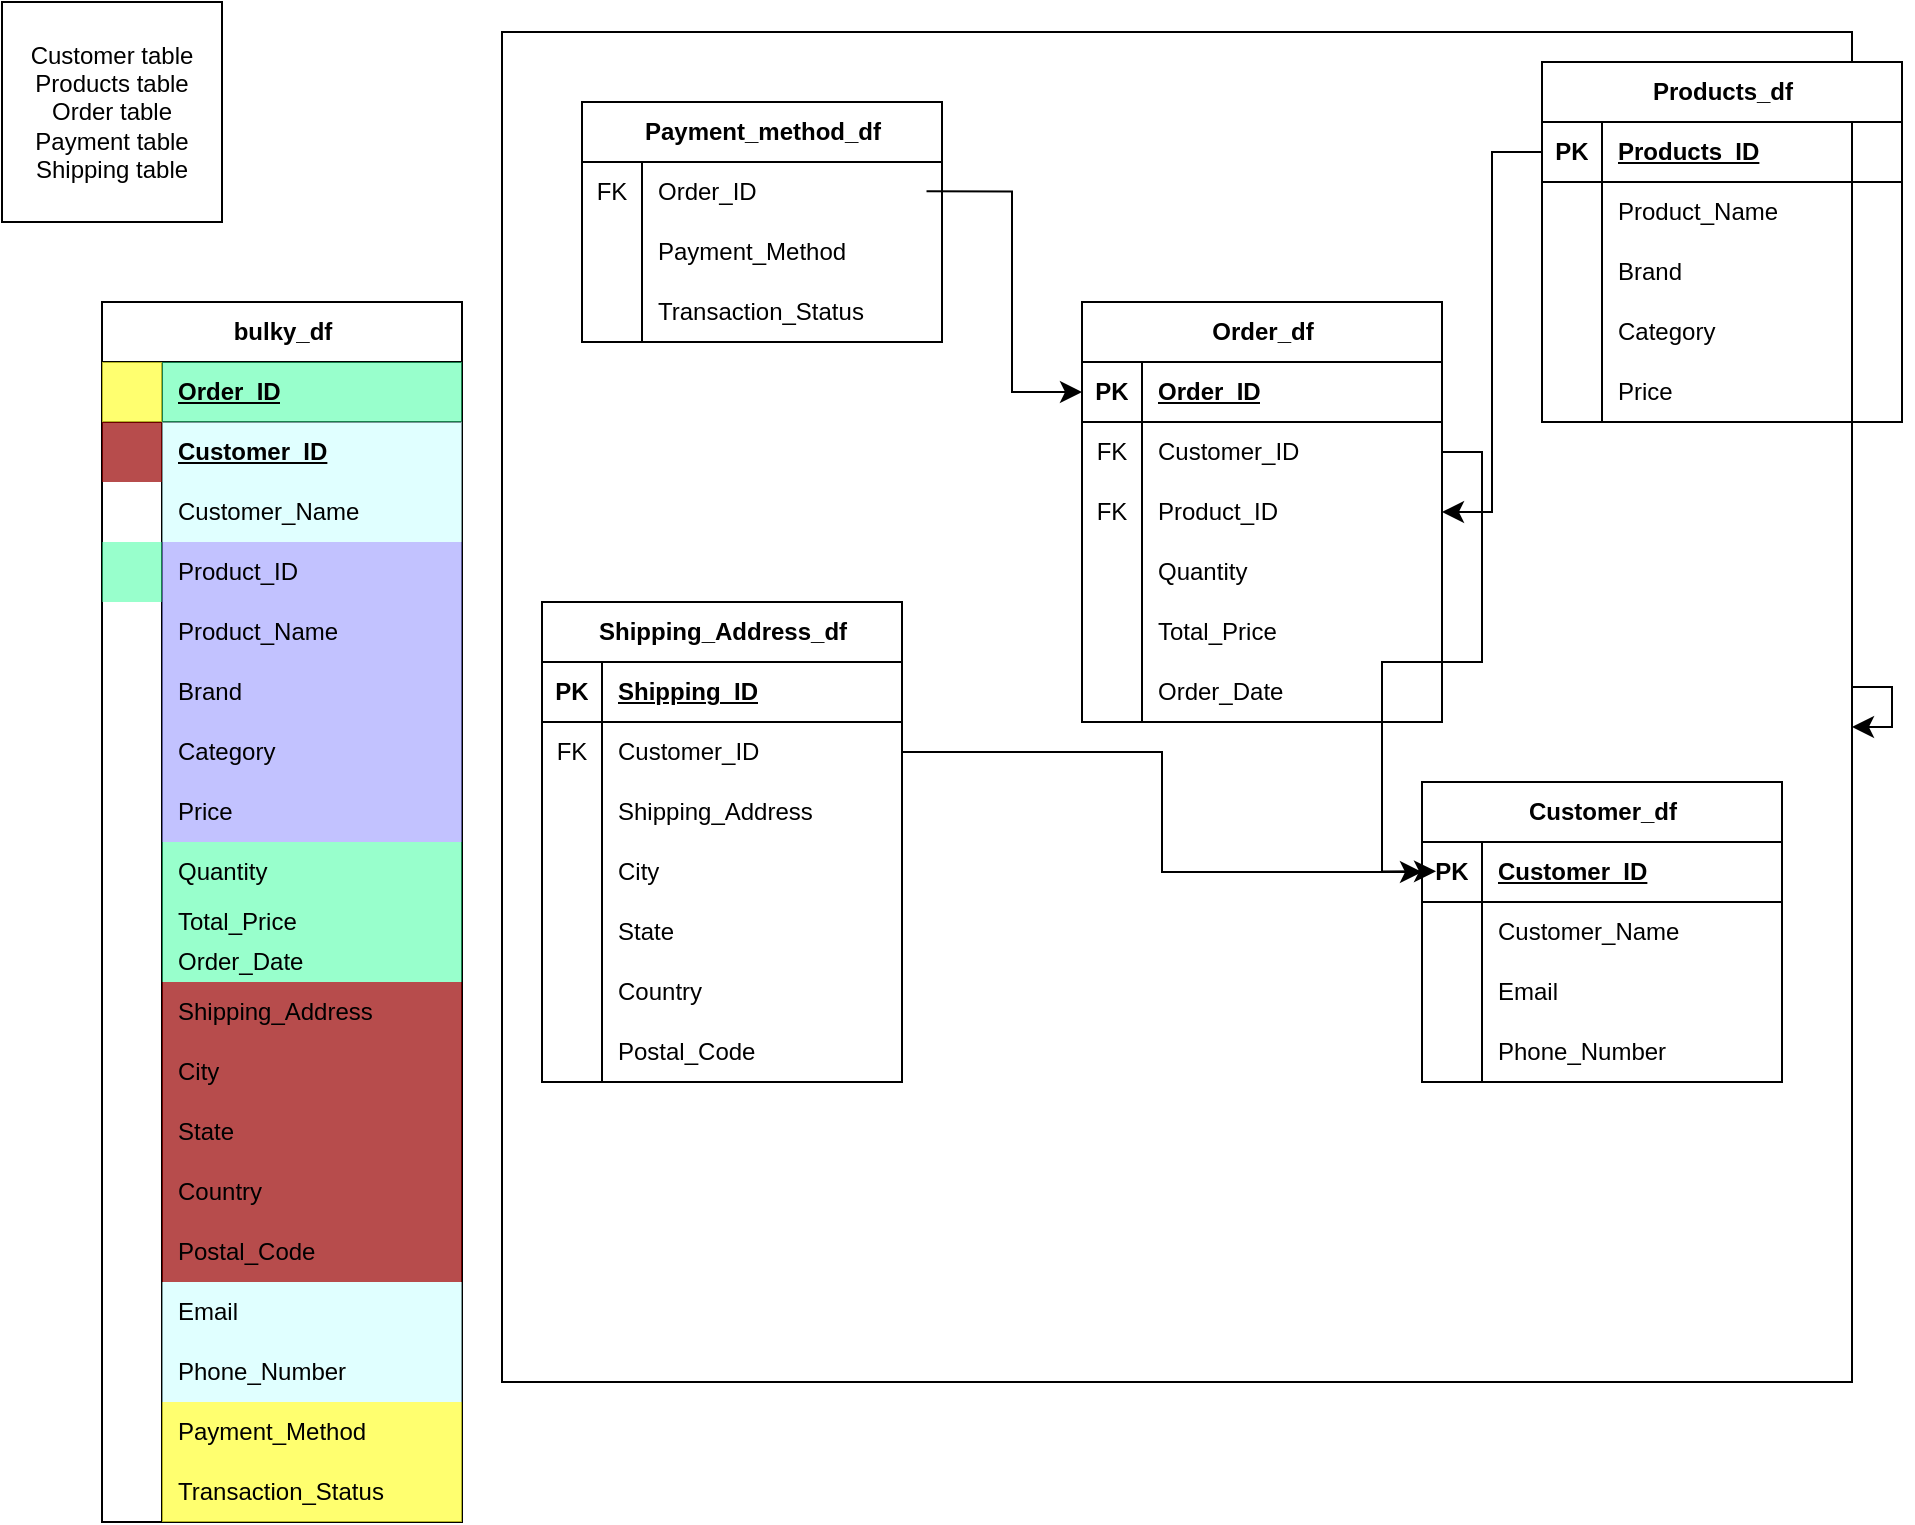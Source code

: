 <mxfile version="28.1.2" pages="2">
  <diagram name="Page-1" id="2yXc8CHJovbFTx3tTsKg">
    <mxGraphModel dx="1613" dy="534" grid="1" gridSize="10" guides="1" tooltips="1" connect="1" arrows="1" fold="1" page="1" pageScale="1" pageWidth="827" pageHeight="1169" math="0" shadow="0">
      <root>
        <mxCell id="0" />
        <mxCell id="1" parent="0" />
        <mxCell id="uFz64UqEskjYzRP88JOE-162" value="" style="whiteSpace=wrap;html=1;aspect=fixed;fontFamily=Helvetica;fontSize=12;fontColor=default;labelBackgroundColor=default;" vertex="1" parent="1">
          <mxGeometry x="200" y="65" width="675" height="675" as="geometry" />
        </mxCell>
        <mxCell id="uFz64UqEskjYzRP88JOE-1" value="bulky_df" style="shape=table;startSize=30;container=1;collapsible=1;childLayout=tableLayout;fixedRows=1;rowLines=0;fontStyle=1;align=center;resizeLast=1;html=1;" vertex="1" parent="1">
          <mxGeometry y="200" width="180" height="610" as="geometry" />
        </mxCell>
        <mxCell id="uFz64UqEskjYzRP88JOE-2" value="" style="shape=tableRow;horizontal=0;startSize=0;swimlaneHead=0;swimlaneBody=0;fillColor=none;collapsible=0;dropTarget=0;points=[[0,0.5],[1,0.5]];portConstraint=eastwest;top=0;left=0;right=0;bottom=1;" vertex="1" parent="uFz64UqEskjYzRP88JOE-1">
          <mxGeometry y="30" width="180" height="30" as="geometry" />
        </mxCell>
        <mxCell id="uFz64UqEskjYzRP88JOE-3" value="" style="shape=partialRectangle;connectable=0;fillColor=#FFFF33;top=0;left=0;bottom=0;right=0;fontStyle=1;overflow=hidden;whiteSpace=wrap;html=1;strokeColor=inherit;align=left;verticalAlign=middle;fontFamily=Helvetica;fontSize=12;fontColor=default;opacity=70;spacingLeft=6;" vertex="1" parent="uFz64UqEskjYzRP88JOE-2">
          <mxGeometry width="30" height="30" as="geometry">
            <mxRectangle width="30" height="30" as="alternateBounds" />
          </mxGeometry>
        </mxCell>
        <mxCell id="uFz64UqEskjYzRP88JOE-4" value="Order_ID" style="shape=partialRectangle;connectable=0;fillColor=#33FF99;top=0;left=0;bottom=0;right=0;align=left;spacingLeft=6;fontStyle=5;overflow=hidden;whiteSpace=wrap;html=1;strokeColor=inherit;opacity=50;" vertex="1" parent="uFz64UqEskjYzRP88JOE-2">
          <mxGeometry x="30" width="150" height="30" as="geometry">
            <mxRectangle width="150" height="30" as="alternateBounds" />
          </mxGeometry>
        </mxCell>
        <mxCell id="uFz64UqEskjYzRP88JOE-5" value="" style="shape=tableRow;horizontal=0;startSize=0;swimlaneHead=0;swimlaneBody=0;fillColor=none;collapsible=0;dropTarget=0;points=[[0,0.5],[1,0.5]];portConstraint=eastwest;top=0;left=0;right=0;bottom=0;" vertex="1" parent="uFz64UqEskjYzRP88JOE-1">
          <mxGeometry y="60" width="180" height="30" as="geometry" />
        </mxCell>
        <mxCell id="uFz64UqEskjYzRP88JOE-6" value="" style="shape=partialRectangle;connectable=0;fillColor=#990000;top=0;left=0;bottom=0;right=0;editable=1;overflow=hidden;whiteSpace=wrap;html=1;opacity=70;strokeColor=inherit;align=left;verticalAlign=middle;spacingLeft=6;fontFamily=Helvetica;fontSize=12;fontColor=default;fontStyle=5;" vertex="1" parent="uFz64UqEskjYzRP88JOE-5">
          <mxGeometry width="30" height="30" as="geometry">
            <mxRectangle width="30" height="30" as="alternateBounds" />
          </mxGeometry>
        </mxCell>
        <mxCell id="uFz64UqEskjYzRP88JOE-7" value="Customer_ID" style="shape=partialRectangle;connectable=0;fillColor=#CCFFFF;top=0;left=0;bottom=0;right=0;align=left;spacingLeft=6;overflow=hidden;whiteSpace=wrap;html=1;strokeColor=inherit;opacity=60;verticalAlign=middle;fontFamily=Helvetica;fontSize=12;fontColor=default;fontStyle=5;" vertex="1" parent="uFz64UqEskjYzRP88JOE-5">
          <mxGeometry x="30" width="150" height="30" as="geometry">
            <mxRectangle width="150" height="30" as="alternateBounds" />
          </mxGeometry>
        </mxCell>
        <mxCell id="uFz64UqEskjYzRP88JOE-8" value="" style="shape=tableRow;horizontal=0;startSize=0;swimlaneHead=0;swimlaneBody=0;fillColor=none;collapsible=0;dropTarget=0;points=[[0,0.5],[1,0.5]];portConstraint=eastwest;top=0;left=0;right=0;bottom=0;" vertex="1" parent="uFz64UqEskjYzRP88JOE-1">
          <mxGeometry y="90" width="180" height="30" as="geometry" />
        </mxCell>
        <mxCell id="uFz64UqEskjYzRP88JOE-9" value="" style="shape=partialRectangle;connectable=0;fillColor=none;top=0;left=0;bottom=0;right=0;editable=1;overflow=hidden;whiteSpace=wrap;html=1;" vertex="1" parent="uFz64UqEskjYzRP88JOE-8">
          <mxGeometry width="30" height="30" as="geometry">
            <mxRectangle width="30" height="30" as="alternateBounds" />
          </mxGeometry>
        </mxCell>
        <mxCell id="uFz64UqEskjYzRP88JOE-10" value="Customer_Name" style="shape=partialRectangle;connectable=0;fillColor=#CCFFFF;top=0;left=0;bottom=0;right=0;align=left;spacingLeft=6;overflow=hidden;whiteSpace=wrap;html=1;strokeColor=inherit;opacity=60;" vertex="1" parent="uFz64UqEskjYzRP88JOE-8">
          <mxGeometry x="30" width="150" height="30" as="geometry">
            <mxRectangle width="150" height="30" as="alternateBounds" />
          </mxGeometry>
        </mxCell>
        <mxCell id="uFz64UqEskjYzRP88JOE-11" value="" style="shape=tableRow;horizontal=0;startSize=0;swimlaneHead=0;swimlaneBody=0;fillColor=none;collapsible=0;dropTarget=0;points=[[0,0.5],[1,0.5]];portConstraint=eastwest;top=0;left=0;right=0;bottom=0;" vertex="1" parent="uFz64UqEskjYzRP88JOE-1">
          <mxGeometry y="120" width="180" height="30" as="geometry" />
        </mxCell>
        <mxCell id="uFz64UqEskjYzRP88JOE-12" value="" style="shape=partialRectangle;connectable=0;fillColor=#33FF99;top=0;left=0;bottom=0;right=0;editable=1;overflow=hidden;whiteSpace=wrap;html=1;opacity=50;strokeColor=inherit;align=left;verticalAlign=middle;spacingLeft=6;fontFamily=Helvetica;fontSize=12;fontColor=default;fontStyle=5;" vertex="1" parent="uFz64UqEskjYzRP88JOE-11">
          <mxGeometry width="30" height="30" as="geometry">
            <mxRectangle width="30" height="30" as="alternateBounds" />
          </mxGeometry>
        </mxCell>
        <mxCell id="uFz64UqEskjYzRP88JOE-13" value="Product_ID" style="shape=partialRectangle;connectable=0;fillColor=#9999FF;top=0;left=0;bottom=0;right=0;align=left;spacingLeft=6;overflow=hidden;whiteSpace=wrap;html=1;strokeColor=inherit;opacity=60;" vertex="1" parent="uFz64UqEskjYzRP88JOE-11">
          <mxGeometry x="30" width="150" height="30" as="geometry">
            <mxRectangle width="150" height="30" as="alternateBounds" />
          </mxGeometry>
        </mxCell>
        <mxCell id="uFz64UqEskjYzRP88JOE-14" style="shape=tableRow;horizontal=0;startSize=0;swimlaneHead=0;swimlaneBody=0;fillColor=none;collapsible=0;dropTarget=0;points=[[0,0.5],[1,0.5]];portConstraint=eastwest;top=0;left=0;right=0;bottom=0;" vertex="1" parent="uFz64UqEskjYzRP88JOE-1">
          <mxGeometry y="150" width="180" height="30" as="geometry" />
        </mxCell>
        <mxCell id="uFz64UqEskjYzRP88JOE-15" style="shape=partialRectangle;connectable=0;fillColor=none;top=0;left=0;bottom=0;right=0;editable=1;overflow=hidden;whiteSpace=wrap;html=1;" vertex="1" parent="uFz64UqEskjYzRP88JOE-14">
          <mxGeometry width="30" height="30" as="geometry">
            <mxRectangle width="30" height="30" as="alternateBounds" />
          </mxGeometry>
        </mxCell>
        <mxCell id="uFz64UqEskjYzRP88JOE-16" value="Product_Name" style="shape=partialRectangle;connectable=0;fillColor=#9999FF;top=0;left=0;bottom=0;right=0;align=left;spacingLeft=6;overflow=hidden;whiteSpace=wrap;html=1;strokeColor=inherit;opacity=60;" vertex="1" parent="uFz64UqEskjYzRP88JOE-14">
          <mxGeometry x="30" width="150" height="30" as="geometry">
            <mxRectangle width="150" height="30" as="alternateBounds" />
          </mxGeometry>
        </mxCell>
        <mxCell id="uFz64UqEskjYzRP88JOE-17" style="shape=tableRow;horizontal=0;startSize=0;swimlaneHead=0;swimlaneBody=0;fillColor=none;collapsible=0;dropTarget=0;points=[[0,0.5],[1,0.5]];portConstraint=eastwest;top=0;left=0;right=0;bottom=0;" vertex="1" parent="uFz64UqEskjYzRP88JOE-1">
          <mxGeometry y="180" width="180" height="30" as="geometry" />
        </mxCell>
        <mxCell id="uFz64UqEskjYzRP88JOE-18" style="shape=partialRectangle;connectable=0;fillColor=none;top=0;left=0;bottom=0;right=0;editable=1;overflow=hidden;whiteSpace=wrap;html=1;" vertex="1" parent="uFz64UqEskjYzRP88JOE-17">
          <mxGeometry width="30" height="30" as="geometry">
            <mxRectangle width="30" height="30" as="alternateBounds" />
          </mxGeometry>
        </mxCell>
        <mxCell id="uFz64UqEskjYzRP88JOE-19" value="Brand" style="shape=partialRectangle;connectable=0;fillColor=#9999FF;top=0;left=0;bottom=0;right=0;align=left;spacingLeft=6;overflow=hidden;whiteSpace=wrap;html=1;strokeColor=inherit;opacity=60;" vertex="1" parent="uFz64UqEskjYzRP88JOE-17">
          <mxGeometry x="30" width="150" height="30" as="geometry">
            <mxRectangle width="150" height="30" as="alternateBounds" />
          </mxGeometry>
        </mxCell>
        <mxCell id="uFz64UqEskjYzRP88JOE-20" style="shape=tableRow;horizontal=0;startSize=0;swimlaneHead=0;swimlaneBody=0;fillColor=none;collapsible=0;dropTarget=0;points=[[0,0.5],[1,0.5]];portConstraint=eastwest;top=0;left=0;right=0;bottom=0;" vertex="1" parent="uFz64UqEskjYzRP88JOE-1">
          <mxGeometry y="210" width="180" height="30" as="geometry" />
        </mxCell>
        <mxCell id="uFz64UqEskjYzRP88JOE-21" style="shape=partialRectangle;connectable=0;fillColor=none;top=0;left=0;bottom=0;right=0;editable=1;overflow=hidden;whiteSpace=wrap;html=1;" vertex="1" parent="uFz64UqEskjYzRP88JOE-20">
          <mxGeometry width="30" height="30" as="geometry">
            <mxRectangle width="30" height="30" as="alternateBounds" />
          </mxGeometry>
        </mxCell>
        <mxCell id="uFz64UqEskjYzRP88JOE-22" value="Category" style="shape=partialRectangle;connectable=0;fillColor=#9999FF;top=0;left=0;bottom=0;right=0;align=left;spacingLeft=6;overflow=hidden;whiteSpace=wrap;html=1;strokeColor=inherit;opacity=60;" vertex="1" parent="uFz64UqEskjYzRP88JOE-20">
          <mxGeometry x="30" width="150" height="30" as="geometry">
            <mxRectangle width="150" height="30" as="alternateBounds" />
          </mxGeometry>
        </mxCell>
        <mxCell id="uFz64UqEskjYzRP88JOE-23" style="shape=tableRow;horizontal=0;startSize=0;swimlaneHead=0;swimlaneBody=0;fillColor=none;collapsible=0;dropTarget=0;points=[[0,0.5],[1,0.5]];portConstraint=eastwest;top=0;left=0;right=0;bottom=0;" vertex="1" parent="uFz64UqEskjYzRP88JOE-1">
          <mxGeometry y="240" width="180" height="30" as="geometry" />
        </mxCell>
        <mxCell id="uFz64UqEskjYzRP88JOE-24" style="shape=partialRectangle;connectable=0;fillColor=none;top=0;left=0;bottom=0;right=0;editable=1;overflow=hidden;whiteSpace=wrap;html=1;" vertex="1" parent="uFz64UqEskjYzRP88JOE-23">
          <mxGeometry width="30" height="30" as="geometry">
            <mxRectangle width="30" height="30" as="alternateBounds" />
          </mxGeometry>
        </mxCell>
        <mxCell id="uFz64UqEskjYzRP88JOE-25" value="Price" style="shape=partialRectangle;connectable=0;fillColor=#9999FF;top=0;left=0;bottom=0;right=0;align=left;spacingLeft=6;overflow=hidden;whiteSpace=wrap;html=1;strokeColor=inherit;opacity=60;" vertex="1" parent="uFz64UqEskjYzRP88JOE-23">
          <mxGeometry x="30" width="150" height="30" as="geometry">
            <mxRectangle width="150" height="30" as="alternateBounds" />
          </mxGeometry>
        </mxCell>
        <mxCell id="uFz64UqEskjYzRP88JOE-26" style="shape=tableRow;horizontal=0;startSize=0;swimlaneHead=0;swimlaneBody=0;fillColor=none;collapsible=0;dropTarget=0;points=[[0,0.5],[1,0.5]];portConstraint=eastwest;top=0;left=0;right=0;bottom=0;" vertex="1" parent="uFz64UqEskjYzRP88JOE-1">
          <mxGeometry y="270" width="180" height="30" as="geometry" />
        </mxCell>
        <mxCell id="uFz64UqEskjYzRP88JOE-27" style="shape=partialRectangle;connectable=0;fillColor=none;top=0;left=0;bottom=0;right=0;editable=1;overflow=hidden;whiteSpace=wrap;html=1;" vertex="1" parent="uFz64UqEskjYzRP88JOE-26">
          <mxGeometry width="30" height="30" as="geometry">
            <mxRectangle width="30" height="30" as="alternateBounds" />
          </mxGeometry>
        </mxCell>
        <mxCell id="uFz64UqEskjYzRP88JOE-28" value="Quantity" style="shape=partialRectangle;connectable=0;fillColor=#33FF99;top=0;left=0;bottom=0;right=0;align=left;spacingLeft=6;overflow=hidden;whiteSpace=wrap;html=1;strokeColor=inherit;opacity=50;" vertex="1" parent="uFz64UqEskjYzRP88JOE-26">
          <mxGeometry x="30" width="150" height="30" as="geometry">
            <mxRectangle width="150" height="30" as="alternateBounds" />
          </mxGeometry>
        </mxCell>
        <mxCell id="uFz64UqEskjYzRP88JOE-29" style="shape=tableRow;horizontal=0;startSize=0;swimlaneHead=0;swimlaneBody=0;fillColor=none;collapsible=0;dropTarget=0;points=[[0,0.5],[1,0.5]];portConstraint=eastwest;top=0;left=0;right=0;bottom=0;" vertex="1" parent="uFz64UqEskjYzRP88JOE-1">
          <mxGeometry y="300" width="180" height="20" as="geometry" />
        </mxCell>
        <mxCell id="uFz64UqEskjYzRP88JOE-30" style="shape=partialRectangle;connectable=0;fillColor=none;top=0;left=0;bottom=0;right=0;editable=1;overflow=hidden;whiteSpace=wrap;html=1;" vertex="1" parent="uFz64UqEskjYzRP88JOE-29">
          <mxGeometry width="30" height="20" as="geometry">
            <mxRectangle width="30" height="20" as="alternateBounds" />
          </mxGeometry>
        </mxCell>
        <mxCell id="uFz64UqEskjYzRP88JOE-31" value="Total_Price" style="shape=partialRectangle;connectable=0;fillColor=#33FF99;top=0;left=0;bottom=0;right=0;align=left;spacingLeft=6;overflow=hidden;whiteSpace=wrap;html=1;opacity=50;strokeColor=inherit;verticalAlign=middle;fontFamily=Helvetica;fontSize=12;fontColor=default;" vertex="1" parent="uFz64UqEskjYzRP88JOE-29">
          <mxGeometry x="30" width="150" height="20" as="geometry">
            <mxRectangle width="150" height="20" as="alternateBounds" />
          </mxGeometry>
        </mxCell>
        <mxCell id="uFz64UqEskjYzRP88JOE-32" style="shape=tableRow;horizontal=0;startSize=0;swimlaneHead=0;swimlaneBody=0;fillColor=none;collapsible=0;dropTarget=0;points=[[0,0.5],[1,0.5]];portConstraint=eastwest;top=0;left=0;right=0;bottom=0;" vertex="1" parent="uFz64UqEskjYzRP88JOE-1">
          <mxGeometry y="320" width="180" height="20" as="geometry" />
        </mxCell>
        <mxCell id="uFz64UqEskjYzRP88JOE-33" style="shape=partialRectangle;connectable=0;fillColor=none;top=0;left=0;bottom=0;right=0;editable=1;overflow=hidden;whiteSpace=wrap;html=1;" vertex="1" parent="uFz64UqEskjYzRP88JOE-32">
          <mxGeometry width="30" height="20" as="geometry">
            <mxRectangle width="30" height="20" as="alternateBounds" />
          </mxGeometry>
        </mxCell>
        <mxCell id="uFz64UqEskjYzRP88JOE-34" value="Order_Date" style="shape=partialRectangle;connectable=0;fillColor=#33FF99;top=0;left=0;bottom=0;right=0;align=left;spacingLeft=6;overflow=hidden;whiteSpace=wrap;html=1;strokeColor=inherit;opacity=50;" vertex="1" parent="uFz64UqEskjYzRP88JOE-32">
          <mxGeometry x="30" width="150" height="20" as="geometry">
            <mxRectangle width="150" height="20" as="alternateBounds" />
          </mxGeometry>
        </mxCell>
        <mxCell id="uFz64UqEskjYzRP88JOE-35" style="shape=tableRow;horizontal=0;startSize=0;swimlaneHead=0;swimlaneBody=0;fillColor=none;collapsible=0;dropTarget=0;points=[[0,0.5],[1,0.5]];portConstraint=eastwest;top=0;left=0;right=0;bottom=0;" vertex="1" parent="uFz64UqEskjYzRP88JOE-1">
          <mxGeometry y="340" width="180" height="30" as="geometry" />
        </mxCell>
        <mxCell id="uFz64UqEskjYzRP88JOE-36" style="shape=partialRectangle;connectable=0;fillColor=none;top=0;left=0;bottom=0;right=0;editable=1;overflow=hidden;whiteSpace=wrap;html=1;" vertex="1" parent="uFz64UqEskjYzRP88JOE-35">
          <mxGeometry width="30" height="30" as="geometry">
            <mxRectangle width="30" height="30" as="alternateBounds" />
          </mxGeometry>
        </mxCell>
        <mxCell id="uFz64UqEskjYzRP88JOE-37" value="Shipping_Address" style="shape=partialRectangle;connectable=0;fillColor=#990000;top=0;left=0;bottom=0;right=0;align=left;spacingLeft=6;overflow=hidden;whiteSpace=wrap;html=1;strokeColor=inherit;opacity=70;" vertex="1" parent="uFz64UqEskjYzRP88JOE-35">
          <mxGeometry x="30" width="150" height="30" as="geometry">
            <mxRectangle width="150" height="30" as="alternateBounds" />
          </mxGeometry>
        </mxCell>
        <mxCell id="uFz64UqEskjYzRP88JOE-38" style="shape=tableRow;horizontal=0;startSize=0;swimlaneHead=0;swimlaneBody=0;fillColor=none;collapsible=0;dropTarget=0;points=[[0,0.5],[1,0.5]];portConstraint=eastwest;top=0;left=0;right=0;bottom=0;" vertex="1" parent="uFz64UqEskjYzRP88JOE-1">
          <mxGeometry y="370" width="180" height="30" as="geometry" />
        </mxCell>
        <mxCell id="uFz64UqEskjYzRP88JOE-39" style="shape=partialRectangle;connectable=0;fillColor=none;top=0;left=0;bottom=0;right=0;editable=1;overflow=hidden;whiteSpace=wrap;html=1;" vertex="1" parent="uFz64UqEskjYzRP88JOE-38">
          <mxGeometry width="30" height="30" as="geometry">
            <mxRectangle width="30" height="30" as="alternateBounds" />
          </mxGeometry>
        </mxCell>
        <mxCell id="uFz64UqEskjYzRP88JOE-40" value="City" style="shape=partialRectangle;connectable=0;fillColor=#990000;top=0;left=0;bottom=0;right=0;align=left;spacingLeft=6;overflow=hidden;whiteSpace=wrap;html=1;strokeColor=inherit;opacity=70;" vertex="1" parent="uFz64UqEskjYzRP88JOE-38">
          <mxGeometry x="30" width="150" height="30" as="geometry">
            <mxRectangle width="150" height="30" as="alternateBounds" />
          </mxGeometry>
        </mxCell>
        <mxCell id="uFz64UqEskjYzRP88JOE-41" style="shape=tableRow;horizontal=0;startSize=0;swimlaneHead=0;swimlaneBody=0;fillColor=none;collapsible=0;dropTarget=0;points=[[0,0.5],[1,0.5]];portConstraint=eastwest;top=0;left=0;right=0;bottom=0;" vertex="1" parent="uFz64UqEskjYzRP88JOE-1">
          <mxGeometry y="400" width="180" height="30" as="geometry" />
        </mxCell>
        <mxCell id="uFz64UqEskjYzRP88JOE-42" style="shape=partialRectangle;connectable=0;fillColor=none;top=0;left=0;bottom=0;right=0;editable=1;overflow=hidden;whiteSpace=wrap;html=1;" vertex="1" parent="uFz64UqEskjYzRP88JOE-41">
          <mxGeometry width="30" height="30" as="geometry">
            <mxRectangle width="30" height="30" as="alternateBounds" />
          </mxGeometry>
        </mxCell>
        <mxCell id="uFz64UqEskjYzRP88JOE-43" value="State" style="shape=partialRectangle;connectable=0;fillColor=#990000;top=0;left=0;bottom=0;right=0;align=left;spacingLeft=6;overflow=hidden;whiteSpace=wrap;html=1;strokeColor=inherit;opacity=70;" vertex="1" parent="uFz64UqEskjYzRP88JOE-41">
          <mxGeometry x="30" width="150" height="30" as="geometry">
            <mxRectangle width="150" height="30" as="alternateBounds" />
          </mxGeometry>
        </mxCell>
        <mxCell id="uFz64UqEskjYzRP88JOE-44" style="shape=tableRow;horizontal=0;startSize=0;swimlaneHead=0;swimlaneBody=0;fillColor=none;collapsible=0;dropTarget=0;points=[[0,0.5],[1,0.5]];portConstraint=eastwest;top=0;left=0;right=0;bottom=0;" vertex="1" parent="uFz64UqEskjYzRP88JOE-1">
          <mxGeometry y="430" width="180" height="30" as="geometry" />
        </mxCell>
        <mxCell id="uFz64UqEskjYzRP88JOE-45" style="shape=partialRectangle;connectable=0;fillColor=none;top=0;left=0;bottom=0;right=0;editable=1;overflow=hidden;whiteSpace=wrap;html=1;" vertex="1" parent="uFz64UqEskjYzRP88JOE-44">
          <mxGeometry width="30" height="30" as="geometry">
            <mxRectangle width="30" height="30" as="alternateBounds" />
          </mxGeometry>
        </mxCell>
        <mxCell id="uFz64UqEskjYzRP88JOE-46" value="Country" style="shape=partialRectangle;connectable=0;fillColor=#990000;top=0;left=0;bottom=0;right=0;align=left;spacingLeft=6;overflow=hidden;whiteSpace=wrap;html=1;strokeColor=inherit;opacity=70;" vertex="1" parent="uFz64UqEskjYzRP88JOE-44">
          <mxGeometry x="30" width="150" height="30" as="geometry">
            <mxRectangle width="150" height="30" as="alternateBounds" />
          </mxGeometry>
        </mxCell>
        <mxCell id="uFz64UqEskjYzRP88JOE-47" style="shape=tableRow;horizontal=0;startSize=0;swimlaneHead=0;swimlaneBody=0;fillColor=none;collapsible=0;dropTarget=0;points=[[0,0.5],[1,0.5]];portConstraint=eastwest;top=0;left=0;right=0;bottom=0;" vertex="1" parent="uFz64UqEskjYzRP88JOE-1">
          <mxGeometry y="460" width="180" height="30" as="geometry" />
        </mxCell>
        <mxCell id="uFz64UqEskjYzRP88JOE-48" style="shape=partialRectangle;connectable=0;fillColor=none;top=0;left=0;bottom=0;right=0;editable=1;overflow=hidden;whiteSpace=wrap;html=1;" vertex="1" parent="uFz64UqEskjYzRP88JOE-47">
          <mxGeometry width="30" height="30" as="geometry">
            <mxRectangle width="30" height="30" as="alternateBounds" />
          </mxGeometry>
        </mxCell>
        <mxCell id="uFz64UqEskjYzRP88JOE-49" value="Postal_Code" style="shape=partialRectangle;connectable=0;fillColor=#990000;top=0;left=0;bottom=0;right=0;align=left;spacingLeft=6;overflow=hidden;whiteSpace=wrap;html=1;strokeColor=inherit;opacity=70;" vertex="1" parent="uFz64UqEskjYzRP88JOE-47">
          <mxGeometry x="30" width="150" height="30" as="geometry">
            <mxRectangle width="150" height="30" as="alternateBounds" />
          </mxGeometry>
        </mxCell>
        <mxCell id="uFz64UqEskjYzRP88JOE-50" style="shape=tableRow;horizontal=0;startSize=0;swimlaneHead=0;swimlaneBody=0;fillColor=none;collapsible=0;dropTarget=0;points=[[0,0.5],[1,0.5]];portConstraint=eastwest;top=0;left=0;right=0;bottom=0;" vertex="1" parent="uFz64UqEskjYzRP88JOE-1">
          <mxGeometry y="490" width="180" height="30" as="geometry" />
        </mxCell>
        <mxCell id="uFz64UqEskjYzRP88JOE-51" style="shape=partialRectangle;connectable=0;fillColor=none;top=0;left=0;bottom=0;right=0;editable=1;overflow=hidden;whiteSpace=wrap;html=1;" vertex="1" parent="uFz64UqEskjYzRP88JOE-50">
          <mxGeometry width="30" height="30" as="geometry">
            <mxRectangle width="30" height="30" as="alternateBounds" />
          </mxGeometry>
        </mxCell>
        <mxCell id="uFz64UqEskjYzRP88JOE-52" value="Email" style="shape=partialRectangle;connectable=0;fillColor=#CCFFFF;top=0;left=0;bottom=0;right=0;align=left;spacingLeft=6;overflow=hidden;whiteSpace=wrap;html=1;opacity=60;strokeColor=inherit;verticalAlign=middle;fontFamily=Helvetica;fontSize=12;fontColor=default;" vertex="1" parent="uFz64UqEskjYzRP88JOE-50">
          <mxGeometry x="30" width="150" height="30" as="geometry">
            <mxRectangle width="150" height="30" as="alternateBounds" />
          </mxGeometry>
        </mxCell>
        <mxCell id="uFz64UqEskjYzRP88JOE-53" style="shape=tableRow;horizontal=0;startSize=0;swimlaneHead=0;swimlaneBody=0;fillColor=none;collapsible=0;dropTarget=0;points=[[0,0.5],[1,0.5]];portConstraint=eastwest;top=0;left=0;right=0;bottom=0;" vertex="1" parent="uFz64UqEskjYzRP88JOE-1">
          <mxGeometry y="520" width="180" height="30" as="geometry" />
        </mxCell>
        <mxCell id="uFz64UqEskjYzRP88JOE-54" style="shape=partialRectangle;connectable=0;fillColor=none;top=0;left=0;bottom=0;right=0;editable=1;overflow=hidden;whiteSpace=wrap;html=1;" vertex="1" parent="uFz64UqEskjYzRP88JOE-53">
          <mxGeometry width="30" height="30" as="geometry">
            <mxRectangle width="30" height="30" as="alternateBounds" />
          </mxGeometry>
        </mxCell>
        <mxCell id="uFz64UqEskjYzRP88JOE-55" value="Phone_Number" style="shape=partialRectangle;connectable=0;fillColor=#CCFFFF;top=0;left=0;bottom=0;right=0;align=left;spacingLeft=6;overflow=hidden;whiteSpace=wrap;html=1;opacity=60;strokeColor=inherit;verticalAlign=middle;fontFamily=Helvetica;fontSize=12;fontColor=default;" vertex="1" parent="uFz64UqEskjYzRP88JOE-53">
          <mxGeometry x="30" width="150" height="30" as="geometry">
            <mxRectangle width="150" height="30" as="alternateBounds" />
          </mxGeometry>
        </mxCell>
        <mxCell id="uFz64UqEskjYzRP88JOE-56" style="shape=tableRow;horizontal=0;startSize=0;swimlaneHead=0;swimlaneBody=0;fillColor=none;collapsible=0;dropTarget=0;points=[[0,0.5],[1,0.5]];portConstraint=eastwest;top=0;left=0;right=0;bottom=0;" vertex="1" parent="uFz64UqEskjYzRP88JOE-1">
          <mxGeometry y="550" width="180" height="30" as="geometry" />
        </mxCell>
        <mxCell id="uFz64UqEskjYzRP88JOE-57" style="shape=partialRectangle;connectable=0;fillColor=none;top=0;left=0;bottom=0;right=0;editable=1;overflow=hidden;whiteSpace=wrap;html=1;" vertex="1" parent="uFz64UqEskjYzRP88JOE-56">
          <mxGeometry width="30" height="30" as="geometry">
            <mxRectangle width="30" height="30" as="alternateBounds" />
          </mxGeometry>
        </mxCell>
        <mxCell id="uFz64UqEskjYzRP88JOE-58" value="Payment_Method" style="shape=partialRectangle;connectable=0;fillColor=#FFFF33;top=0;left=0;bottom=0;right=0;align=left;spacingLeft=6;overflow=hidden;whiteSpace=wrap;html=1;strokeColor=inherit;opacity=70;" vertex="1" parent="uFz64UqEskjYzRP88JOE-56">
          <mxGeometry x="30" width="150" height="30" as="geometry">
            <mxRectangle width="150" height="30" as="alternateBounds" />
          </mxGeometry>
        </mxCell>
        <mxCell id="uFz64UqEskjYzRP88JOE-62" style="shape=tableRow;horizontal=0;startSize=0;swimlaneHead=0;swimlaneBody=0;fillColor=none;collapsible=0;dropTarget=0;points=[[0,0.5],[1,0.5]];portConstraint=eastwest;top=0;left=0;right=0;bottom=0;" vertex="1" parent="uFz64UqEskjYzRP88JOE-1">
          <mxGeometry y="580" width="180" height="30" as="geometry" />
        </mxCell>
        <mxCell id="uFz64UqEskjYzRP88JOE-63" style="shape=partialRectangle;connectable=0;fillColor=none;top=0;left=0;bottom=0;right=0;editable=1;overflow=hidden;whiteSpace=wrap;html=1;" vertex="1" parent="uFz64UqEskjYzRP88JOE-62">
          <mxGeometry width="30" height="30" as="geometry">
            <mxRectangle width="30" height="30" as="alternateBounds" />
          </mxGeometry>
        </mxCell>
        <mxCell id="uFz64UqEskjYzRP88JOE-64" value="Transaction_Status" style="shape=partialRectangle;connectable=0;fillColor=#FFFF33;top=0;left=0;bottom=0;right=0;align=left;spacingLeft=6;overflow=hidden;whiteSpace=wrap;html=1;strokeColor=inherit;opacity=70;" vertex="1" parent="uFz64UqEskjYzRP88JOE-62">
          <mxGeometry x="30" width="150" height="30" as="geometry">
            <mxRectangle width="150" height="30" as="alternateBounds" />
          </mxGeometry>
        </mxCell>
        <mxCell id="uFz64UqEskjYzRP88JOE-65" value="Customer table&lt;div&gt;Products table&lt;/div&gt;&lt;div&gt;Order table&lt;/div&gt;&lt;div&gt;Payment table&lt;/div&gt;&lt;div&gt;Shipping table&lt;/div&gt;" style="whiteSpace=wrap;html=1;aspect=fixed;" vertex="1" parent="1">
          <mxGeometry x="-50" y="50" width="110" height="110" as="geometry" />
        </mxCell>
        <mxCell id="uFz64UqEskjYzRP88JOE-69" value="Shipping_Address_df" style="shape=table;startSize=30;container=1;collapsible=1;childLayout=tableLayout;fixedRows=1;rowLines=0;fontStyle=1;align=center;resizeLast=1;html=1;" vertex="1" parent="1">
          <mxGeometry x="220" y="350" width="180" height="240" as="geometry" />
        </mxCell>
        <mxCell id="uFz64UqEskjYzRP88JOE-70" value="" style="shape=tableRow;horizontal=0;startSize=0;swimlaneHead=0;swimlaneBody=0;fillColor=none;collapsible=0;dropTarget=0;points=[[0,0.5],[1,0.5]];portConstraint=eastwest;top=0;left=0;right=0;bottom=1;" vertex="1" parent="uFz64UqEskjYzRP88JOE-69">
          <mxGeometry y="30" width="180" height="30" as="geometry" />
        </mxCell>
        <mxCell id="uFz64UqEskjYzRP88JOE-71" value="PK" style="shape=partialRectangle;connectable=0;fillColor=none;top=0;left=0;bottom=0;right=0;fontStyle=1;overflow=hidden;whiteSpace=wrap;html=1;" vertex="1" parent="uFz64UqEskjYzRP88JOE-70">
          <mxGeometry width="30" height="30" as="geometry">
            <mxRectangle width="30" height="30" as="alternateBounds" />
          </mxGeometry>
        </mxCell>
        <mxCell id="uFz64UqEskjYzRP88JOE-72" value="Shipping_ID" style="shape=partialRectangle;connectable=0;fillColor=none;top=0;left=0;bottom=0;right=0;align=left;spacingLeft=6;fontStyle=5;overflow=hidden;whiteSpace=wrap;html=1;" vertex="1" parent="uFz64UqEskjYzRP88JOE-70">
          <mxGeometry x="30" width="150" height="30" as="geometry">
            <mxRectangle width="150" height="30" as="alternateBounds" />
          </mxGeometry>
        </mxCell>
        <mxCell id="uFz64UqEskjYzRP88JOE-73" value="" style="shape=tableRow;horizontal=0;startSize=0;swimlaneHead=0;swimlaneBody=0;fillColor=none;collapsible=0;dropTarget=0;points=[[0,0.5],[1,0.5]];portConstraint=eastwest;top=0;left=0;right=0;bottom=0;" vertex="1" parent="uFz64UqEskjYzRP88JOE-69">
          <mxGeometry y="60" width="180" height="30" as="geometry" />
        </mxCell>
        <mxCell id="uFz64UqEskjYzRP88JOE-74" value="FK" style="shape=partialRectangle;connectable=0;fillColor=none;top=0;left=0;bottom=0;right=0;editable=1;overflow=hidden;whiteSpace=wrap;html=1;" vertex="1" parent="uFz64UqEskjYzRP88JOE-73">
          <mxGeometry width="30" height="30" as="geometry">
            <mxRectangle width="30" height="30" as="alternateBounds" />
          </mxGeometry>
        </mxCell>
        <mxCell id="uFz64UqEskjYzRP88JOE-75" value="Customer_ID" style="shape=partialRectangle;connectable=0;fillColor=none;top=0;left=0;bottom=0;right=0;align=left;spacingLeft=6;overflow=hidden;whiteSpace=wrap;html=1;" vertex="1" parent="uFz64UqEskjYzRP88JOE-73">
          <mxGeometry x="30" width="150" height="30" as="geometry">
            <mxRectangle width="150" height="30" as="alternateBounds" />
          </mxGeometry>
        </mxCell>
        <mxCell id="uFz64UqEskjYzRP88JOE-76" value="" style="shape=tableRow;horizontal=0;startSize=0;swimlaneHead=0;swimlaneBody=0;fillColor=none;collapsible=0;dropTarget=0;points=[[0,0.5],[1,0.5]];portConstraint=eastwest;top=0;left=0;right=0;bottom=0;" vertex="1" parent="uFz64UqEskjYzRP88JOE-69">
          <mxGeometry y="90" width="180" height="30" as="geometry" />
        </mxCell>
        <mxCell id="uFz64UqEskjYzRP88JOE-77" value="" style="shape=partialRectangle;connectable=0;fillColor=none;top=0;left=0;bottom=0;right=0;editable=1;overflow=hidden;whiteSpace=wrap;html=1;" vertex="1" parent="uFz64UqEskjYzRP88JOE-76">
          <mxGeometry width="30" height="30" as="geometry">
            <mxRectangle width="30" height="30" as="alternateBounds" />
          </mxGeometry>
        </mxCell>
        <mxCell id="uFz64UqEskjYzRP88JOE-78" value="Shipping_Address" style="shape=partialRectangle;connectable=0;fillColor=none;top=0;left=0;bottom=0;right=0;align=left;spacingLeft=6;overflow=hidden;whiteSpace=wrap;html=1;" vertex="1" parent="uFz64UqEskjYzRP88JOE-76">
          <mxGeometry x="30" width="150" height="30" as="geometry">
            <mxRectangle width="150" height="30" as="alternateBounds" />
          </mxGeometry>
        </mxCell>
        <mxCell id="uFz64UqEskjYzRP88JOE-79" value="" style="shape=tableRow;horizontal=0;startSize=0;swimlaneHead=0;swimlaneBody=0;fillColor=none;collapsible=0;dropTarget=0;points=[[0,0.5],[1,0.5]];portConstraint=eastwest;top=0;left=0;right=0;bottom=0;" vertex="1" parent="uFz64UqEskjYzRP88JOE-69">
          <mxGeometry y="120" width="180" height="30" as="geometry" />
        </mxCell>
        <mxCell id="uFz64UqEskjYzRP88JOE-80" value="" style="shape=partialRectangle;connectable=0;fillColor=none;top=0;left=0;bottom=0;right=0;editable=1;overflow=hidden;whiteSpace=wrap;html=1;" vertex="1" parent="uFz64UqEskjYzRP88JOE-79">
          <mxGeometry width="30" height="30" as="geometry">
            <mxRectangle width="30" height="30" as="alternateBounds" />
          </mxGeometry>
        </mxCell>
        <mxCell id="uFz64UqEskjYzRP88JOE-81" value="City" style="shape=partialRectangle;connectable=0;fillColor=none;top=0;left=0;bottom=0;right=0;align=left;spacingLeft=6;overflow=hidden;whiteSpace=wrap;html=1;" vertex="1" parent="uFz64UqEskjYzRP88JOE-79">
          <mxGeometry x="30" width="150" height="30" as="geometry">
            <mxRectangle width="150" height="30" as="alternateBounds" />
          </mxGeometry>
        </mxCell>
        <mxCell id="uFz64UqEskjYzRP88JOE-88" style="shape=tableRow;horizontal=0;startSize=0;swimlaneHead=0;swimlaneBody=0;fillColor=none;collapsible=0;dropTarget=0;points=[[0,0.5],[1,0.5]];portConstraint=eastwest;top=0;left=0;right=0;bottom=0;" vertex="1" parent="uFz64UqEskjYzRP88JOE-69">
          <mxGeometry y="150" width="180" height="30" as="geometry" />
        </mxCell>
        <mxCell id="uFz64UqEskjYzRP88JOE-89" style="shape=partialRectangle;connectable=0;fillColor=none;top=0;left=0;bottom=0;right=0;editable=1;overflow=hidden;whiteSpace=wrap;html=1;" vertex="1" parent="uFz64UqEskjYzRP88JOE-88">
          <mxGeometry width="30" height="30" as="geometry">
            <mxRectangle width="30" height="30" as="alternateBounds" />
          </mxGeometry>
        </mxCell>
        <mxCell id="uFz64UqEskjYzRP88JOE-90" value="State" style="shape=partialRectangle;connectable=0;fillColor=none;top=0;left=0;bottom=0;right=0;align=left;spacingLeft=6;overflow=hidden;whiteSpace=wrap;html=1;" vertex="1" parent="uFz64UqEskjYzRP88JOE-88">
          <mxGeometry x="30" width="150" height="30" as="geometry">
            <mxRectangle width="150" height="30" as="alternateBounds" />
          </mxGeometry>
        </mxCell>
        <mxCell id="uFz64UqEskjYzRP88JOE-85" style="shape=tableRow;horizontal=0;startSize=0;swimlaneHead=0;swimlaneBody=0;fillColor=none;collapsible=0;dropTarget=0;points=[[0,0.5],[1,0.5]];portConstraint=eastwest;top=0;left=0;right=0;bottom=0;" vertex="1" parent="uFz64UqEskjYzRP88JOE-69">
          <mxGeometry y="180" width="180" height="30" as="geometry" />
        </mxCell>
        <mxCell id="uFz64UqEskjYzRP88JOE-86" style="shape=partialRectangle;connectable=0;fillColor=none;top=0;left=0;bottom=0;right=0;editable=1;overflow=hidden;whiteSpace=wrap;html=1;" vertex="1" parent="uFz64UqEskjYzRP88JOE-85">
          <mxGeometry width="30" height="30" as="geometry">
            <mxRectangle width="30" height="30" as="alternateBounds" />
          </mxGeometry>
        </mxCell>
        <mxCell id="uFz64UqEskjYzRP88JOE-87" value="Country" style="shape=partialRectangle;connectable=0;fillColor=none;top=0;left=0;bottom=0;right=0;align=left;spacingLeft=6;overflow=hidden;whiteSpace=wrap;html=1;" vertex="1" parent="uFz64UqEskjYzRP88JOE-85">
          <mxGeometry x="30" width="150" height="30" as="geometry">
            <mxRectangle width="150" height="30" as="alternateBounds" />
          </mxGeometry>
        </mxCell>
        <mxCell id="uFz64UqEskjYzRP88JOE-82" style="shape=tableRow;horizontal=0;startSize=0;swimlaneHead=0;swimlaneBody=0;fillColor=none;collapsible=0;dropTarget=0;points=[[0,0.5],[1,0.5]];portConstraint=eastwest;top=0;left=0;right=0;bottom=0;" vertex="1" parent="uFz64UqEskjYzRP88JOE-69">
          <mxGeometry y="210" width="180" height="30" as="geometry" />
        </mxCell>
        <mxCell id="uFz64UqEskjYzRP88JOE-83" style="shape=partialRectangle;connectable=0;fillColor=none;top=0;left=0;bottom=0;right=0;editable=1;overflow=hidden;whiteSpace=wrap;html=1;" vertex="1" parent="uFz64UqEskjYzRP88JOE-82">
          <mxGeometry width="30" height="30" as="geometry">
            <mxRectangle width="30" height="30" as="alternateBounds" />
          </mxGeometry>
        </mxCell>
        <mxCell id="uFz64UqEskjYzRP88JOE-84" value="Postal_Code" style="shape=partialRectangle;connectable=0;fillColor=none;top=0;left=0;bottom=0;right=0;align=left;spacingLeft=6;overflow=hidden;whiteSpace=wrap;html=1;" vertex="1" parent="uFz64UqEskjYzRP88JOE-82">
          <mxGeometry x="30" width="150" height="30" as="geometry">
            <mxRectangle width="150" height="30" as="alternateBounds" />
          </mxGeometry>
        </mxCell>
        <mxCell id="uFz64UqEskjYzRP88JOE-91" value="Customer_df" style="shape=table;startSize=30;container=1;collapsible=1;childLayout=tableLayout;fixedRows=1;rowLines=0;fontStyle=1;align=center;resizeLast=1;html=1;" vertex="1" parent="1">
          <mxGeometry x="660" y="440" width="180" height="150" as="geometry" />
        </mxCell>
        <mxCell id="uFz64UqEskjYzRP88JOE-92" value="" style="shape=tableRow;horizontal=0;startSize=0;swimlaneHead=0;swimlaneBody=0;fillColor=none;collapsible=0;dropTarget=0;points=[[0,0.5],[1,0.5]];portConstraint=eastwest;top=0;left=0;right=0;bottom=1;" vertex="1" parent="uFz64UqEskjYzRP88JOE-91">
          <mxGeometry y="30" width="180" height="30" as="geometry" />
        </mxCell>
        <mxCell id="uFz64UqEskjYzRP88JOE-93" value="PK" style="shape=partialRectangle;connectable=0;fillColor=none;top=0;left=0;bottom=0;right=0;fontStyle=1;overflow=hidden;whiteSpace=wrap;html=1;" vertex="1" parent="uFz64UqEskjYzRP88JOE-92">
          <mxGeometry width="30" height="30" as="geometry">
            <mxRectangle width="30" height="30" as="alternateBounds" />
          </mxGeometry>
        </mxCell>
        <mxCell id="uFz64UqEskjYzRP88JOE-94" value="Customer_ID" style="shape=partialRectangle;connectable=0;fillColor=none;top=0;left=0;bottom=0;right=0;align=left;spacingLeft=6;fontStyle=5;overflow=hidden;whiteSpace=wrap;html=1;" vertex="1" parent="uFz64UqEskjYzRP88JOE-92">
          <mxGeometry x="30" width="150" height="30" as="geometry">
            <mxRectangle width="150" height="30" as="alternateBounds" />
          </mxGeometry>
        </mxCell>
        <mxCell id="uFz64UqEskjYzRP88JOE-95" value="" style="shape=tableRow;horizontal=0;startSize=0;swimlaneHead=0;swimlaneBody=0;fillColor=none;collapsible=0;dropTarget=0;points=[[0,0.5],[1,0.5]];portConstraint=eastwest;top=0;left=0;right=0;bottom=0;" vertex="1" parent="uFz64UqEskjYzRP88JOE-91">
          <mxGeometry y="60" width="180" height="30" as="geometry" />
        </mxCell>
        <mxCell id="uFz64UqEskjYzRP88JOE-96" value="" style="shape=partialRectangle;connectable=0;fillColor=none;top=0;left=0;bottom=0;right=0;editable=1;overflow=hidden;whiteSpace=wrap;html=1;" vertex="1" parent="uFz64UqEskjYzRP88JOE-95">
          <mxGeometry width="30" height="30" as="geometry">
            <mxRectangle width="30" height="30" as="alternateBounds" />
          </mxGeometry>
        </mxCell>
        <mxCell id="uFz64UqEskjYzRP88JOE-97" value="Customer_Name" style="shape=partialRectangle;connectable=0;fillColor=none;top=0;left=0;bottom=0;right=0;align=left;spacingLeft=6;overflow=hidden;whiteSpace=wrap;html=1;" vertex="1" parent="uFz64UqEskjYzRP88JOE-95">
          <mxGeometry x="30" width="150" height="30" as="geometry">
            <mxRectangle width="150" height="30" as="alternateBounds" />
          </mxGeometry>
        </mxCell>
        <mxCell id="uFz64UqEskjYzRP88JOE-98" value="" style="shape=tableRow;horizontal=0;startSize=0;swimlaneHead=0;swimlaneBody=0;fillColor=none;collapsible=0;dropTarget=0;points=[[0,0.5],[1,0.5]];portConstraint=eastwest;top=0;left=0;right=0;bottom=0;" vertex="1" parent="uFz64UqEskjYzRP88JOE-91">
          <mxGeometry y="90" width="180" height="30" as="geometry" />
        </mxCell>
        <mxCell id="uFz64UqEskjYzRP88JOE-99" value="" style="shape=partialRectangle;connectable=0;fillColor=none;top=0;left=0;bottom=0;right=0;editable=1;overflow=hidden;whiteSpace=wrap;html=1;" vertex="1" parent="uFz64UqEskjYzRP88JOE-98">
          <mxGeometry width="30" height="30" as="geometry">
            <mxRectangle width="30" height="30" as="alternateBounds" />
          </mxGeometry>
        </mxCell>
        <mxCell id="uFz64UqEskjYzRP88JOE-100" value="Email" style="shape=partialRectangle;connectable=0;fillColor=none;top=0;left=0;bottom=0;right=0;align=left;spacingLeft=6;overflow=hidden;whiteSpace=wrap;html=1;" vertex="1" parent="uFz64UqEskjYzRP88JOE-98">
          <mxGeometry x="30" width="150" height="30" as="geometry">
            <mxRectangle width="150" height="30" as="alternateBounds" />
          </mxGeometry>
        </mxCell>
        <mxCell id="uFz64UqEskjYzRP88JOE-101" value="" style="shape=tableRow;horizontal=0;startSize=0;swimlaneHead=0;swimlaneBody=0;fillColor=none;collapsible=0;dropTarget=0;points=[[0,0.5],[1,0.5]];portConstraint=eastwest;top=0;left=0;right=0;bottom=0;" vertex="1" parent="uFz64UqEskjYzRP88JOE-91">
          <mxGeometry y="120" width="180" height="30" as="geometry" />
        </mxCell>
        <mxCell id="uFz64UqEskjYzRP88JOE-102" value="" style="shape=partialRectangle;connectable=0;fillColor=none;top=0;left=0;bottom=0;right=0;editable=1;overflow=hidden;whiteSpace=wrap;html=1;" vertex="1" parent="uFz64UqEskjYzRP88JOE-101">
          <mxGeometry width="30" height="30" as="geometry">
            <mxRectangle width="30" height="30" as="alternateBounds" />
          </mxGeometry>
        </mxCell>
        <mxCell id="uFz64UqEskjYzRP88JOE-103" value="Phone_Number" style="shape=partialRectangle;connectable=0;fillColor=none;top=0;left=0;bottom=0;right=0;align=left;spacingLeft=6;overflow=hidden;whiteSpace=wrap;html=1;" vertex="1" parent="uFz64UqEskjYzRP88JOE-101">
          <mxGeometry x="30" width="150" height="30" as="geometry">
            <mxRectangle width="150" height="30" as="alternateBounds" />
          </mxGeometry>
        </mxCell>
        <mxCell id="uFz64UqEskjYzRP88JOE-104" value="Products_df" style="shape=table;startSize=30;container=1;collapsible=1;childLayout=tableLayout;fixedRows=1;rowLines=0;fontStyle=1;align=center;resizeLast=1;html=1;" vertex="1" parent="1">
          <mxGeometry x="720" y="80" width="180" height="180" as="geometry" />
        </mxCell>
        <mxCell id="uFz64UqEskjYzRP88JOE-105" value="" style="shape=tableRow;horizontal=0;startSize=0;swimlaneHead=0;swimlaneBody=0;fillColor=none;collapsible=0;dropTarget=0;points=[[0,0.5],[1,0.5]];portConstraint=eastwest;top=0;left=0;right=0;bottom=1;" vertex="1" parent="uFz64UqEskjYzRP88JOE-104">
          <mxGeometry y="30" width="180" height="30" as="geometry" />
        </mxCell>
        <mxCell id="uFz64UqEskjYzRP88JOE-106" value="PK" style="shape=partialRectangle;connectable=0;fillColor=none;top=0;left=0;bottom=0;right=0;fontStyle=1;overflow=hidden;whiteSpace=wrap;html=1;" vertex="1" parent="uFz64UqEskjYzRP88JOE-105">
          <mxGeometry width="30" height="30" as="geometry">
            <mxRectangle width="30" height="30" as="alternateBounds" />
          </mxGeometry>
        </mxCell>
        <mxCell id="uFz64UqEskjYzRP88JOE-107" value="Products_ID" style="shape=partialRectangle;connectable=0;fillColor=none;top=0;left=0;bottom=0;right=0;align=left;spacingLeft=6;fontStyle=5;overflow=hidden;whiteSpace=wrap;html=1;" vertex="1" parent="uFz64UqEskjYzRP88JOE-105">
          <mxGeometry x="30" width="150" height="30" as="geometry">
            <mxRectangle width="150" height="30" as="alternateBounds" />
          </mxGeometry>
        </mxCell>
        <mxCell id="uFz64UqEskjYzRP88JOE-108" value="" style="shape=tableRow;horizontal=0;startSize=0;swimlaneHead=0;swimlaneBody=0;fillColor=none;collapsible=0;dropTarget=0;points=[[0,0.5],[1,0.5]];portConstraint=eastwest;top=0;left=0;right=0;bottom=0;" vertex="1" parent="uFz64UqEskjYzRP88JOE-104">
          <mxGeometry y="60" width="180" height="30" as="geometry" />
        </mxCell>
        <mxCell id="uFz64UqEskjYzRP88JOE-109" value="" style="shape=partialRectangle;connectable=0;fillColor=none;top=0;left=0;bottom=0;right=0;editable=1;overflow=hidden;whiteSpace=wrap;html=1;" vertex="1" parent="uFz64UqEskjYzRP88JOE-108">
          <mxGeometry width="30" height="30" as="geometry">
            <mxRectangle width="30" height="30" as="alternateBounds" />
          </mxGeometry>
        </mxCell>
        <mxCell id="uFz64UqEskjYzRP88JOE-110" value="Product_Name" style="shape=partialRectangle;connectable=0;fillColor=none;top=0;left=0;bottom=0;right=0;align=left;spacingLeft=6;overflow=hidden;whiteSpace=wrap;html=1;" vertex="1" parent="uFz64UqEskjYzRP88JOE-108">
          <mxGeometry x="30" width="150" height="30" as="geometry">
            <mxRectangle width="150" height="30" as="alternateBounds" />
          </mxGeometry>
        </mxCell>
        <mxCell id="uFz64UqEskjYzRP88JOE-111" value="" style="shape=tableRow;horizontal=0;startSize=0;swimlaneHead=0;swimlaneBody=0;fillColor=none;collapsible=0;dropTarget=0;points=[[0,0.5],[1,0.5]];portConstraint=eastwest;top=0;left=0;right=0;bottom=0;" vertex="1" parent="uFz64UqEskjYzRP88JOE-104">
          <mxGeometry y="90" width="180" height="30" as="geometry" />
        </mxCell>
        <mxCell id="uFz64UqEskjYzRP88JOE-112" value="" style="shape=partialRectangle;connectable=0;fillColor=none;top=0;left=0;bottom=0;right=0;editable=1;overflow=hidden;whiteSpace=wrap;html=1;" vertex="1" parent="uFz64UqEskjYzRP88JOE-111">
          <mxGeometry width="30" height="30" as="geometry">
            <mxRectangle width="30" height="30" as="alternateBounds" />
          </mxGeometry>
        </mxCell>
        <mxCell id="uFz64UqEskjYzRP88JOE-113" value="Brand" style="shape=partialRectangle;connectable=0;fillColor=none;top=0;left=0;bottom=0;right=0;align=left;spacingLeft=6;overflow=hidden;whiteSpace=wrap;html=1;" vertex="1" parent="uFz64UqEskjYzRP88JOE-111">
          <mxGeometry x="30" width="150" height="30" as="geometry">
            <mxRectangle width="150" height="30" as="alternateBounds" />
          </mxGeometry>
        </mxCell>
        <mxCell id="uFz64UqEskjYzRP88JOE-114" value="" style="shape=tableRow;horizontal=0;startSize=0;swimlaneHead=0;swimlaneBody=0;fillColor=none;collapsible=0;dropTarget=0;points=[[0,0.5],[1,0.5]];portConstraint=eastwest;top=0;left=0;right=0;bottom=0;" vertex="1" parent="uFz64UqEskjYzRP88JOE-104">
          <mxGeometry y="120" width="180" height="30" as="geometry" />
        </mxCell>
        <mxCell id="uFz64UqEskjYzRP88JOE-115" value="" style="shape=partialRectangle;connectable=0;fillColor=none;top=0;left=0;bottom=0;right=0;editable=1;overflow=hidden;whiteSpace=wrap;html=1;" vertex="1" parent="uFz64UqEskjYzRP88JOE-114">
          <mxGeometry width="30" height="30" as="geometry">
            <mxRectangle width="30" height="30" as="alternateBounds" />
          </mxGeometry>
        </mxCell>
        <mxCell id="uFz64UqEskjYzRP88JOE-116" value="Category" style="shape=partialRectangle;connectable=0;fillColor=none;top=0;left=0;bottom=0;right=0;align=left;spacingLeft=6;overflow=hidden;whiteSpace=wrap;html=1;" vertex="1" parent="uFz64UqEskjYzRP88JOE-114">
          <mxGeometry x="30" width="150" height="30" as="geometry">
            <mxRectangle width="150" height="30" as="alternateBounds" />
          </mxGeometry>
        </mxCell>
        <mxCell id="uFz64UqEskjYzRP88JOE-120" style="shape=tableRow;horizontal=0;startSize=0;swimlaneHead=0;swimlaneBody=0;fillColor=none;collapsible=0;dropTarget=0;points=[[0,0.5],[1,0.5]];portConstraint=eastwest;top=0;left=0;right=0;bottom=0;" vertex="1" parent="uFz64UqEskjYzRP88JOE-104">
          <mxGeometry y="150" width="180" height="30" as="geometry" />
        </mxCell>
        <mxCell id="uFz64UqEskjYzRP88JOE-121" style="shape=partialRectangle;connectable=0;fillColor=none;top=0;left=0;bottom=0;right=0;editable=1;overflow=hidden;whiteSpace=wrap;html=1;" vertex="1" parent="uFz64UqEskjYzRP88JOE-120">
          <mxGeometry width="30" height="30" as="geometry">
            <mxRectangle width="30" height="30" as="alternateBounds" />
          </mxGeometry>
        </mxCell>
        <mxCell id="uFz64UqEskjYzRP88JOE-122" value="Price" style="shape=partialRectangle;connectable=0;fillColor=none;top=0;left=0;bottom=0;right=0;align=left;spacingLeft=6;overflow=hidden;whiteSpace=wrap;html=1;" vertex="1" parent="uFz64UqEskjYzRP88JOE-120">
          <mxGeometry x="30" width="150" height="30" as="geometry">
            <mxRectangle width="150" height="30" as="alternateBounds" />
          </mxGeometry>
        </mxCell>
        <mxCell id="uFz64UqEskjYzRP88JOE-123" value="Order_df" style="shape=table;startSize=30;container=1;collapsible=1;childLayout=tableLayout;fixedRows=1;rowLines=0;fontStyle=1;align=center;resizeLast=1;html=1;" vertex="1" parent="1">
          <mxGeometry x="490" y="200" width="180" height="210" as="geometry" />
        </mxCell>
        <mxCell id="uFz64UqEskjYzRP88JOE-124" value="" style="shape=tableRow;horizontal=0;startSize=0;swimlaneHead=0;swimlaneBody=0;fillColor=none;collapsible=0;dropTarget=0;points=[[0,0.5],[1,0.5]];portConstraint=eastwest;top=0;left=0;right=0;bottom=1;" vertex="1" parent="uFz64UqEskjYzRP88JOE-123">
          <mxGeometry y="30" width="180" height="30" as="geometry" />
        </mxCell>
        <mxCell id="uFz64UqEskjYzRP88JOE-125" value="PK" style="shape=partialRectangle;connectable=0;fillColor=none;top=0;left=0;bottom=0;right=0;fontStyle=1;overflow=hidden;whiteSpace=wrap;html=1;" vertex="1" parent="uFz64UqEskjYzRP88JOE-124">
          <mxGeometry width="30" height="30" as="geometry">
            <mxRectangle width="30" height="30" as="alternateBounds" />
          </mxGeometry>
        </mxCell>
        <mxCell id="uFz64UqEskjYzRP88JOE-126" value="Order_ID" style="shape=partialRectangle;connectable=0;fillColor=none;top=0;left=0;bottom=0;right=0;align=left;spacingLeft=6;fontStyle=5;overflow=hidden;whiteSpace=wrap;html=1;" vertex="1" parent="uFz64UqEskjYzRP88JOE-124">
          <mxGeometry x="30" width="150" height="30" as="geometry">
            <mxRectangle width="150" height="30" as="alternateBounds" />
          </mxGeometry>
        </mxCell>
        <mxCell id="uFz64UqEskjYzRP88JOE-127" value="" style="shape=tableRow;horizontal=0;startSize=0;swimlaneHead=0;swimlaneBody=0;fillColor=none;collapsible=0;dropTarget=0;points=[[0,0.5],[1,0.5]];portConstraint=eastwest;top=0;left=0;right=0;bottom=0;" vertex="1" parent="uFz64UqEskjYzRP88JOE-123">
          <mxGeometry y="60" width="180" height="30" as="geometry" />
        </mxCell>
        <mxCell id="uFz64UqEskjYzRP88JOE-128" value="FK" style="shape=partialRectangle;connectable=0;fillColor=none;top=0;left=0;bottom=0;right=0;editable=1;overflow=hidden;whiteSpace=wrap;html=1;" vertex="1" parent="uFz64UqEskjYzRP88JOE-127">
          <mxGeometry width="30" height="30" as="geometry">
            <mxRectangle width="30" height="30" as="alternateBounds" />
          </mxGeometry>
        </mxCell>
        <mxCell id="uFz64UqEskjYzRP88JOE-129" value="Customer_ID" style="shape=partialRectangle;connectable=0;fillColor=none;top=0;left=0;bottom=0;right=0;align=left;spacingLeft=6;overflow=hidden;whiteSpace=wrap;html=1;" vertex="1" parent="uFz64UqEskjYzRP88JOE-127">
          <mxGeometry x="30" width="150" height="30" as="geometry">
            <mxRectangle width="150" height="30" as="alternateBounds" />
          </mxGeometry>
        </mxCell>
        <mxCell id="uFz64UqEskjYzRP88JOE-152" style="shape=tableRow;horizontal=0;startSize=0;swimlaneHead=0;swimlaneBody=0;fillColor=none;collapsible=0;dropTarget=0;points=[[0,0.5],[1,0.5]];portConstraint=eastwest;top=0;left=0;right=0;bottom=0;" vertex="1" parent="uFz64UqEskjYzRP88JOE-123">
          <mxGeometry y="90" width="180" height="30" as="geometry" />
        </mxCell>
        <mxCell id="uFz64UqEskjYzRP88JOE-153" value="FK" style="shape=partialRectangle;connectable=0;fillColor=none;top=0;left=0;bottom=0;right=0;editable=1;overflow=hidden;whiteSpace=wrap;html=1;" vertex="1" parent="uFz64UqEskjYzRP88JOE-152">
          <mxGeometry width="30" height="30" as="geometry">
            <mxRectangle width="30" height="30" as="alternateBounds" />
          </mxGeometry>
        </mxCell>
        <mxCell id="uFz64UqEskjYzRP88JOE-154" value="Product_ID" style="shape=partialRectangle;connectable=0;fillColor=none;top=0;left=0;bottom=0;right=0;align=left;spacingLeft=6;overflow=hidden;whiteSpace=wrap;html=1;" vertex="1" parent="uFz64UqEskjYzRP88JOE-152">
          <mxGeometry x="30" width="150" height="30" as="geometry">
            <mxRectangle width="150" height="30" as="alternateBounds" />
          </mxGeometry>
        </mxCell>
        <mxCell id="uFz64UqEskjYzRP88JOE-149" style="shape=tableRow;horizontal=0;startSize=0;swimlaneHead=0;swimlaneBody=0;fillColor=none;collapsible=0;dropTarget=0;points=[[0,0.5],[1,0.5]];portConstraint=eastwest;top=0;left=0;right=0;bottom=0;" vertex="1" parent="uFz64UqEskjYzRP88JOE-123">
          <mxGeometry y="120" width="180" height="30" as="geometry" />
        </mxCell>
        <mxCell id="uFz64UqEskjYzRP88JOE-150" style="shape=partialRectangle;connectable=0;fillColor=none;top=0;left=0;bottom=0;right=0;editable=1;overflow=hidden;whiteSpace=wrap;html=1;" vertex="1" parent="uFz64UqEskjYzRP88JOE-149">
          <mxGeometry width="30" height="30" as="geometry">
            <mxRectangle width="30" height="30" as="alternateBounds" />
          </mxGeometry>
        </mxCell>
        <mxCell id="uFz64UqEskjYzRP88JOE-151" value="Quantity" style="shape=partialRectangle;connectable=0;fillColor=none;top=0;left=0;bottom=0;right=0;align=left;spacingLeft=6;overflow=hidden;whiteSpace=wrap;html=1;" vertex="1" parent="uFz64UqEskjYzRP88JOE-149">
          <mxGeometry x="30" width="150" height="30" as="geometry">
            <mxRectangle width="150" height="30" as="alternateBounds" />
          </mxGeometry>
        </mxCell>
        <mxCell id="uFz64UqEskjYzRP88JOE-130" value="" style="shape=tableRow;horizontal=0;startSize=0;swimlaneHead=0;swimlaneBody=0;fillColor=none;collapsible=0;dropTarget=0;points=[[0,0.5],[1,0.5]];portConstraint=eastwest;top=0;left=0;right=0;bottom=0;" vertex="1" parent="uFz64UqEskjYzRP88JOE-123">
          <mxGeometry y="150" width="180" height="30" as="geometry" />
        </mxCell>
        <mxCell id="uFz64UqEskjYzRP88JOE-131" value="" style="shape=partialRectangle;connectable=0;fillColor=none;top=0;left=0;bottom=0;right=0;editable=1;overflow=hidden;whiteSpace=wrap;html=1;" vertex="1" parent="uFz64UqEskjYzRP88JOE-130">
          <mxGeometry width="30" height="30" as="geometry">
            <mxRectangle width="30" height="30" as="alternateBounds" />
          </mxGeometry>
        </mxCell>
        <mxCell id="uFz64UqEskjYzRP88JOE-132" value="Total_Price" style="shape=partialRectangle;connectable=0;fillColor=none;top=0;left=0;bottom=0;right=0;align=left;spacingLeft=6;overflow=hidden;whiteSpace=wrap;html=1;" vertex="1" parent="uFz64UqEskjYzRP88JOE-130">
          <mxGeometry x="30" width="150" height="30" as="geometry">
            <mxRectangle width="150" height="30" as="alternateBounds" />
          </mxGeometry>
        </mxCell>
        <mxCell id="uFz64UqEskjYzRP88JOE-133" value="" style="shape=tableRow;horizontal=0;startSize=0;swimlaneHead=0;swimlaneBody=0;fillColor=none;collapsible=0;dropTarget=0;points=[[0,0.5],[1,0.5]];portConstraint=eastwest;top=0;left=0;right=0;bottom=0;" vertex="1" parent="uFz64UqEskjYzRP88JOE-123">
          <mxGeometry y="180" width="180" height="30" as="geometry" />
        </mxCell>
        <mxCell id="uFz64UqEskjYzRP88JOE-134" value="" style="shape=partialRectangle;connectable=0;fillColor=none;top=0;left=0;bottom=0;right=0;editable=1;overflow=hidden;whiteSpace=wrap;html=1;" vertex="1" parent="uFz64UqEskjYzRP88JOE-133">
          <mxGeometry width="30" height="30" as="geometry">
            <mxRectangle width="30" height="30" as="alternateBounds" />
          </mxGeometry>
        </mxCell>
        <mxCell id="uFz64UqEskjYzRP88JOE-135" value="Order_Date" style="shape=partialRectangle;connectable=0;fillColor=none;top=0;left=0;bottom=0;right=0;align=left;spacingLeft=6;overflow=hidden;whiteSpace=wrap;html=1;" vertex="1" parent="uFz64UqEskjYzRP88JOE-133">
          <mxGeometry x="30" width="150" height="30" as="geometry">
            <mxRectangle width="150" height="30" as="alternateBounds" />
          </mxGeometry>
        </mxCell>
        <mxCell id="uFz64UqEskjYzRP88JOE-136" value="Payment_method_df" style="shape=table;startSize=30;container=1;collapsible=1;childLayout=tableLayout;fixedRows=1;rowLines=0;fontStyle=1;align=center;resizeLast=1;html=1;" vertex="1" parent="1">
          <mxGeometry x="240" y="100" width="180" height="120" as="geometry" />
        </mxCell>
        <mxCell id="uFz64UqEskjYzRP88JOE-140" value="" style="shape=tableRow;horizontal=0;startSize=0;swimlaneHead=0;swimlaneBody=0;fillColor=none;collapsible=0;dropTarget=0;points=[[0,0.5],[1,0.5]];portConstraint=eastwest;top=0;left=0;right=0;bottom=0;" vertex="1" parent="uFz64UqEskjYzRP88JOE-136">
          <mxGeometry y="30" width="180" height="30" as="geometry" />
        </mxCell>
        <mxCell id="uFz64UqEskjYzRP88JOE-141" value="FK" style="shape=partialRectangle;connectable=0;fillColor=none;top=0;left=0;bottom=0;right=0;editable=1;overflow=hidden;whiteSpace=wrap;html=1;" vertex="1" parent="uFz64UqEskjYzRP88JOE-140">
          <mxGeometry width="30" height="30" as="geometry">
            <mxRectangle width="30" height="30" as="alternateBounds" />
          </mxGeometry>
        </mxCell>
        <mxCell id="uFz64UqEskjYzRP88JOE-142" value="Order_ID" style="shape=partialRectangle;connectable=0;fillColor=none;top=0;left=0;bottom=0;right=0;align=left;spacingLeft=6;overflow=hidden;whiteSpace=wrap;html=1;" vertex="1" parent="uFz64UqEskjYzRP88JOE-140">
          <mxGeometry x="30" width="150" height="30" as="geometry">
            <mxRectangle width="150" height="30" as="alternateBounds" />
          </mxGeometry>
        </mxCell>
        <mxCell id="uFz64UqEskjYzRP88JOE-143" value="" style="shape=tableRow;horizontal=0;startSize=0;swimlaneHead=0;swimlaneBody=0;fillColor=none;collapsible=0;dropTarget=0;points=[[0,0.5],[1,0.5]];portConstraint=eastwest;top=0;left=0;right=0;bottom=0;" vertex="1" parent="uFz64UqEskjYzRP88JOE-136">
          <mxGeometry y="60" width="180" height="30" as="geometry" />
        </mxCell>
        <mxCell id="uFz64UqEskjYzRP88JOE-144" value="" style="shape=partialRectangle;connectable=0;fillColor=none;top=0;left=0;bottom=0;right=0;editable=1;overflow=hidden;whiteSpace=wrap;html=1;" vertex="1" parent="uFz64UqEskjYzRP88JOE-143">
          <mxGeometry width="30" height="30" as="geometry">
            <mxRectangle width="30" height="30" as="alternateBounds" />
          </mxGeometry>
        </mxCell>
        <mxCell id="uFz64UqEskjYzRP88JOE-145" value="Payment_Method" style="shape=partialRectangle;connectable=0;fillColor=none;top=0;left=0;bottom=0;right=0;align=left;spacingLeft=6;overflow=hidden;whiteSpace=wrap;html=1;" vertex="1" parent="uFz64UqEskjYzRP88JOE-143">
          <mxGeometry x="30" width="150" height="30" as="geometry">
            <mxRectangle width="150" height="30" as="alternateBounds" />
          </mxGeometry>
        </mxCell>
        <mxCell id="uFz64UqEskjYzRP88JOE-146" value="" style="shape=tableRow;horizontal=0;startSize=0;swimlaneHead=0;swimlaneBody=0;fillColor=none;collapsible=0;dropTarget=0;points=[[0,0.5],[1,0.5]];portConstraint=eastwest;top=0;left=0;right=0;bottom=0;" vertex="1" parent="uFz64UqEskjYzRP88JOE-136">
          <mxGeometry y="90" width="180" height="30" as="geometry" />
        </mxCell>
        <mxCell id="uFz64UqEskjYzRP88JOE-147" value="" style="shape=partialRectangle;connectable=0;fillColor=none;top=0;left=0;bottom=0;right=0;editable=1;overflow=hidden;whiteSpace=wrap;html=1;" vertex="1" parent="uFz64UqEskjYzRP88JOE-146">
          <mxGeometry width="30" height="30" as="geometry">
            <mxRectangle width="30" height="30" as="alternateBounds" />
          </mxGeometry>
        </mxCell>
        <mxCell id="uFz64UqEskjYzRP88JOE-148" value="Transaction_Status" style="shape=partialRectangle;connectable=0;fillColor=none;top=0;left=0;bottom=0;right=0;align=left;spacingLeft=6;overflow=hidden;whiteSpace=wrap;html=1;" vertex="1" parent="uFz64UqEskjYzRP88JOE-146">
          <mxGeometry x="30" width="150" height="30" as="geometry">
            <mxRectangle width="150" height="30" as="alternateBounds" />
          </mxGeometry>
        </mxCell>
        <mxCell id="uFz64UqEskjYzRP88JOE-157" style="edgeStyle=orthogonalEdgeStyle;rounded=0;orthogonalLoop=1;jettySize=auto;html=1;fontSize=12;startSize=8;endSize=8;exitX=0.957;exitY=0.489;exitDx=0;exitDy=0;exitPerimeter=0;" edge="1" parent="1" source="uFz64UqEskjYzRP88JOE-140" target="uFz64UqEskjYzRP88JOE-124">
          <mxGeometry relative="1" as="geometry" />
        </mxCell>
        <mxCell id="uFz64UqEskjYzRP88JOE-158" style="edgeStyle=orthogonalEdgeStyle;rounded=0;orthogonalLoop=1;jettySize=auto;html=1;entryX=0;entryY=0.5;entryDx=0;entryDy=0;fontSize=12;startSize=8;endSize=8;" edge="1" parent="1" source="uFz64UqEskjYzRP88JOE-73" target="uFz64UqEskjYzRP88JOE-92">
          <mxGeometry relative="1" as="geometry" />
        </mxCell>
        <mxCell id="uFz64UqEskjYzRP88JOE-159" style="edgeStyle=orthogonalEdgeStyle;shape=connector;rounded=0;orthogonalLoop=1;jettySize=auto;html=1;entryX=1;entryY=0.5;entryDx=0;entryDy=0;strokeColor=default;align=center;verticalAlign=middle;fontFamily=Helvetica;fontSize=12;fontColor=default;labelBackgroundColor=default;startSize=8;endArrow=classic;endSize=8;" edge="1" parent="1" source="uFz64UqEskjYzRP88JOE-105" target="uFz64UqEskjYzRP88JOE-152">
          <mxGeometry relative="1" as="geometry" />
        </mxCell>
        <mxCell id="uFz64UqEskjYzRP88JOE-161" style="edgeStyle=orthogonalEdgeStyle;shape=connector;rounded=0;orthogonalLoop=1;jettySize=auto;html=1;entryX=0.039;entryY=0.489;entryDx=0;entryDy=0;entryPerimeter=0;strokeColor=default;align=center;verticalAlign=middle;fontFamily=Helvetica;fontSize=12;fontColor=default;labelBackgroundColor=default;startSize=8;endArrow=classic;endSize=8;" edge="1" parent="1" source="uFz64UqEskjYzRP88JOE-127" target="uFz64UqEskjYzRP88JOE-92">
          <mxGeometry relative="1" as="geometry" />
        </mxCell>
        <mxCell id="uFz64UqEskjYzRP88JOE-163" style="edgeStyle=orthogonalEdgeStyle;shape=connector;rounded=0;orthogonalLoop=1;jettySize=auto;html=1;strokeColor=default;align=center;verticalAlign=middle;fontFamily=Helvetica;fontSize=12;fontColor=default;labelBackgroundColor=default;startSize=8;endArrow=classic;endSize=8;" edge="1" parent="1" source="uFz64UqEskjYzRP88JOE-162" target="uFz64UqEskjYzRP88JOE-162">
          <mxGeometry relative="1" as="geometry" />
        </mxCell>
        <mxCell id="uFz64UqEskjYzRP88JOE-164" style="edgeStyle=orthogonalEdgeStyle;shape=connector;rounded=0;orthogonalLoop=1;jettySize=auto;html=1;exitX=0.5;exitY=1;exitDx=0;exitDy=0;strokeColor=default;align=center;verticalAlign=middle;fontFamily=Helvetica;fontSize=12;fontColor=default;labelBackgroundColor=default;startSize=8;endArrow=classic;endSize=8;" edge="1" parent="1" source="uFz64UqEskjYzRP88JOE-162" target="uFz64UqEskjYzRP88JOE-162">
          <mxGeometry relative="1" as="geometry" />
        </mxCell>
      </root>
    </mxGraphModel>
  </diagram>
  <diagram id="Z0z0uBr6xo_T_B3FRHXJ" name="Page-2">
    <mxGraphModel dx="1186" dy="934" grid="0" gridSize="10" guides="1" tooltips="1" connect="1" arrows="1" fold="1" page="0" pageScale="1" pageWidth="827" pageHeight="1169" math="0" shadow="0">
      <root>
        <mxCell id="0" />
        <mxCell id="1" parent="0" />
        <mxCell id="-hrNc1AdMo3g2HYPEWzu-1" value="" style="whiteSpace=wrap;html=1;aspect=fixed;fontFamily=Helvetica;fontSize=12;fontColor=default;labelBackgroundColor=default;" vertex="1" parent="1">
          <mxGeometry x="-11" y="-45" width="750" height="750" as="geometry" />
        </mxCell>
        <mxCell id="-hrNc1AdMo3g2HYPEWzu-2" value="Shipping_Address_df" style="shape=table;startSize=30;container=1;collapsible=1;childLayout=tableLayout;fixedRows=1;rowLines=0;fontStyle=1;align=center;resizeLast=1;html=1;" vertex="1" parent="1">
          <mxGeometry x="9" y="240" width="180" height="240" as="geometry" />
        </mxCell>
        <mxCell id="-hrNc1AdMo3g2HYPEWzu-3" value="" style="shape=tableRow;horizontal=0;startSize=0;swimlaneHead=0;swimlaneBody=0;fillColor=none;collapsible=0;dropTarget=0;points=[[0,0.5],[1,0.5]];portConstraint=eastwest;top=0;left=0;right=0;bottom=1;" vertex="1" parent="-hrNc1AdMo3g2HYPEWzu-2">
          <mxGeometry y="30" width="180" height="30" as="geometry" />
        </mxCell>
        <mxCell id="-hrNc1AdMo3g2HYPEWzu-4" value="PK" style="shape=partialRectangle;connectable=0;fillColor=none;top=0;left=0;bottom=0;right=0;fontStyle=1;overflow=hidden;whiteSpace=wrap;html=1;" vertex="1" parent="-hrNc1AdMo3g2HYPEWzu-3">
          <mxGeometry width="30" height="30" as="geometry">
            <mxRectangle width="30" height="30" as="alternateBounds" />
          </mxGeometry>
        </mxCell>
        <mxCell id="-hrNc1AdMo3g2HYPEWzu-5" value="Shipping_ID" style="shape=partialRectangle;connectable=0;fillColor=none;top=0;left=0;bottom=0;right=0;align=left;spacingLeft=6;fontStyle=5;overflow=hidden;whiteSpace=wrap;html=1;" vertex="1" parent="-hrNc1AdMo3g2HYPEWzu-3">
          <mxGeometry x="30" width="150" height="30" as="geometry">
            <mxRectangle width="150" height="30" as="alternateBounds" />
          </mxGeometry>
        </mxCell>
        <mxCell id="-hrNc1AdMo3g2HYPEWzu-6" value="" style="shape=tableRow;horizontal=0;startSize=0;swimlaneHead=0;swimlaneBody=0;fillColor=none;collapsible=0;dropTarget=0;points=[[0,0.5],[1,0.5]];portConstraint=eastwest;top=0;left=0;right=0;bottom=0;" vertex="1" parent="-hrNc1AdMo3g2HYPEWzu-2">
          <mxGeometry y="60" width="180" height="30" as="geometry" />
        </mxCell>
        <mxCell id="-hrNc1AdMo3g2HYPEWzu-7" value="FK" style="shape=partialRectangle;connectable=0;fillColor=none;top=0;left=0;bottom=0;right=0;editable=1;overflow=hidden;whiteSpace=wrap;html=1;" vertex="1" parent="-hrNc1AdMo3g2HYPEWzu-6">
          <mxGeometry width="30" height="30" as="geometry">
            <mxRectangle width="30" height="30" as="alternateBounds" />
          </mxGeometry>
        </mxCell>
        <mxCell id="-hrNc1AdMo3g2HYPEWzu-8" value="Customer_ID" style="shape=partialRectangle;connectable=0;fillColor=none;top=0;left=0;bottom=0;right=0;align=left;spacingLeft=6;overflow=hidden;whiteSpace=wrap;html=1;" vertex="1" parent="-hrNc1AdMo3g2HYPEWzu-6">
          <mxGeometry x="30" width="150" height="30" as="geometry">
            <mxRectangle width="150" height="30" as="alternateBounds" />
          </mxGeometry>
        </mxCell>
        <mxCell id="-hrNc1AdMo3g2HYPEWzu-9" value="" style="shape=tableRow;horizontal=0;startSize=0;swimlaneHead=0;swimlaneBody=0;fillColor=none;collapsible=0;dropTarget=0;points=[[0,0.5],[1,0.5]];portConstraint=eastwest;top=0;left=0;right=0;bottom=0;" vertex="1" parent="-hrNc1AdMo3g2HYPEWzu-2">
          <mxGeometry y="90" width="180" height="30" as="geometry" />
        </mxCell>
        <mxCell id="-hrNc1AdMo3g2HYPEWzu-10" value="" style="shape=partialRectangle;connectable=0;fillColor=none;top=0;left=0;bottom=0;right=0;editable=1;overflow=hidden;whiteSpace=wrap;html=1;" vertex="1" parent="-hrNc1AdMo3g2HYPEWzu-9">
          <mxGeometry width="30" height="30" as="geometry">
            <mxRectangle width="30" height="30" as="alternateBounds" />
          </mxGeometry>
        </mxCell>
        <mxCell id="-hrNc1AdMo3g2HYPEWzu-11" value="Shipping_Address" style="shape=partialRectangle;connectable=0;fillColor=none;top=0;left=0;bottom=0;right=0;align=left;spacingLeft=6;overflow=hidden;whiteSpace=wrap;html=1;" vertex="1" parent="-hrNc1AdMo3g2HYPEWzu-9">
          <mxGeometry x="30" width="150" height="30" as="geometry">
            <mxRectangle width="150" height="30" as="alternateBounds" />
          </mxGeometry>
        </mxCell>
        <mxCell id="-hrNc1AdMo3g2HYPEWzu-12" value="" style="shape=tableRow;horizontal=0;startSize=0;swimlaneHead=0;swimlaneBody=0;fillColor=none;collapsible=0;dropTarget=0;points=[[0,0.5],[1,0.5]];portConstraint=eastwest;top=0;left=0;right=0;bottom=0;" vertex="1" parent="-hrNc1AdMo3g2HYPEWzu-2">
          <mxGeometry y="120" width="180" height="30" as="geometry" />
        </mxCell>
        <mxCell id="-hrNc1AdMo3g2HYPEWzu-13" value="" style="shape=partialRectangle;connectable=0;fillColor=none;top=0;left=0;bottom=0;right=0;editable=1;overflow=hidden;whiteSpace=wrap;html=1;" vertex="1" parent="-hrNc1AdMo3g2HYPEWzu-12">
          <mxGeometry width="30" height="30" as="geometry">
            <mxRectangle width="30" height="30" as="alternateBounds" />
          </mxGeometry>
        </mxCell>
        <mxCell id="-hrNc1AdMo3g2HYPEWzu-14" value="City" style="shape=partialRectangle;connectable=0;fillColor=none;top=0;left=0;bottom=0;right=0;align=left;spacingLeft=6;overflow=hidden;whiteSpace=wrap;html=1;" vertex="1" parent="-hrNc1AdMo3g2HYPEWzu-12">
          <mxGeometry x="30" width="150" height="30" as="geometry">
            <mxRectangle width="150" height="30" as="alternateBounds" />
          </mxGeometry>
        </mxCell>
        <mxCell id="-hrNc1AdMo3g2HYPEWzu-15" style="shape=tableRow;horizontal=0;startSize=0;swimlaneHead=0;swimlaneBody=0;fillColor=none;collapsible=0;dropTarget=0;points=[[0,0.5],[1,0.5]];portConstraint=eastwest;top=0;left=0;right=0;bottom=0;" vertex="1" parent="-hrNc1AdMo3g2HYPEWzu-2">
          <mxGeometry y="150" width="180" height="30" as="geometry" />
        </mxCell>
        <mxCell id="-hrNc1AdMo3g2HYPEWzu-16" style="shape=partialRectangle;connectable=0;fillColor=none;top=0;left=0;bottom=0;right=0;editable=1;overflow=hidden;whiteSpace=wrap;html=1;" vertex="1" parent="-hrNc1AdMo3g2HYPEWzu-15">
          <mxGeometry width="30" height="30" as="geometry">
            <mxRectangle width="30" height="30" as="alternateBounds" />
          </mxGeometry>
        </mxCell>
        <mxCell id="-hrNc1AdMo3g2HYPEWzu-17" value="State" style="shape=partialRectangle;connectable=0;fillColor=none;top=0;left=0;bottom=0;right=0;align=left;spacingLeft=6;overflow=hidden;whiteSpace=wrap;html=1;" vertex="1" parent="-hrNc1AdMo3g2HYPEWzu-15">
          <mxGeometry x="30" width="150" height="30" as="geometry">
            <mxRectangle width="150" height="30" as="alternateBounds" />
          </mxGeometry>
        </mxCell>
        <mxCell id="-hrNc1AdMo3g2HYPEWzu-18" style="shape=tableRow;horizontal=0;startSize=0;swimlaneHead=0;swimlaneBody=0;fillColor=none;collapsible=0;dropTarget=0;points=[[0,0.5],[1,0.5]];portConstraint=eastwest;top=0;left=0;right=0;bottom=0;" vertex="1" parent="-hrNc1AdMo3g2HYPEWzu-2">
          <mxGeometry y="180" width="180" height="30" as="geometry" />
        </mxCell>
        <mxCell id="-hrNc1AdMo3g2HYPEWzu-19" style="shape=partialRectangle;connectable=0;fillColor=none;top=0;left=0;bottom=0;right=0;editable=1;overflow=hidden;whiteSpace=wrap;html=1;" vertex="1" parent="-hrNc1AdMo3g2HYPEWzu-18">
          <mxGeometry width="30" height="30" as="geometry">
            <mxRectangle width="30" height="30" as="alternateBounds" />
          </mxGeometry>
        </mxCell>
        <mxCell id="-hrNc1AdMo3g2HYPEWzu-20" value="Country" style="shape=partialRectangle;connectable=0;fillColor=none;top=0;left=0;bottom=0;right=0;align=left;spacingLeft=6;overflow=hidden;whiteSpace=wrap;html=1;" vertex="1" parent="-hrNc1AdMo3g2HYPEWzu-18">
          <mxGeometry x="30" width="150" height="30" as="geometry">
            <mxRectangle width="150" height="30" as="alternateBounds" />
          </mxGeometry>
        </mxCell>
        <mxCell id="-hrNc1AdMo3g2HYPEWzu-21" style="shape=tableRow;horizontal=0;startSize=0;swimlaneHead=0;swimlaneBody=0;fillColor=none;collapsible=0;dropTarget=0;points=[[0,0.5],[1,0.5]];portConstraint=eastwest;top=0;left=0;right=0;bottom=0;" vertex="1" parent="-hrNc1AdMo3g2HYPEWzu-2">
          <mxGeometry y="210" width="180" height="30" as="geometry" />
        </mxCell>
        <mxCell id="-hrNc1AdMo3g2HYPEWzu-22" style="shape=partialRectangle;connectable=0;fillColor=none;top=0;left=0;bottom=0;right=0;editable=1;overflow=hidden;whiteSpace=wrap;html=1;" vertex="1" parent="-hrNc1AdMo3g2HYPEWzu-21">
          <mxGeometry width="30" height="30" as="geometry">
            <mxRectangle width="30" height="30" as="alternateBounds" />
          </mxGeometry>
        </mxCell>
        <mxCell id="-hrNc1AdMo3g2HYPEWzu-23" value="Postal_Code" style="shape=partialRectangle;connectable=0;fillColor=none;top=0;left=0;bottom=0;right=0;align=left;spacingLeft=6;overflow=hidden;whiteSpace=wrap;html=1;" vertex="1" parent="-hrNc1AdMo3g2HYPEWzu-21">
          <mxGeometry x="30" width="150" height="30" as="geometry">
            <mxRectangle width="150" height="30" as="alternateBounds" />
          </mxGeometry>
        </mxCell>
        <mxCell id="-hrNc1AdMo3g2HYPEWzu-24" value="Customer_df" style="shape=table;startSize=30;container=1;collapsible=1;childLayout=tableLayout;fixedRows=1;rowLines=0;fontStyle=1;align=center;resizeLast=1;html=1;" vertex="1" parent="1">
          <mxGeometry x="449" y="330" width="180" height="150" as="geometry" />
        </mxCell>
        <mxCell id="-hrNc1AdMo3g2HYPEWzu-25" value="" style="shape=tableRow;horizontal=0;startSize=0;swimlaneHead=0;swimlaneBody=0;fillColor=none;collapsible=0;dropTarget=0;points=[[0,0.5],[1,0.5]];portConstraint=eastwest;top=0;left=0;right=0;bottom=1;" vertex="1" parent="-hrNc1AdMo3g2HYPEWzu-24">
          <mxGeometry y="30" width="180" height="30" as="geometry" />
        </mxCell>
        <mxCell id="-hrNc1AdMo3g2HYPEWzu-26" value="PK" style="shape=partialRectangle;connectable=0;fillColor=none;top=0;left=0;bottom=0;right=0;fontStyle=1;overflow=hidden;whiteSpace=wrap;html=1;" vertex="1" parent="-hrNc1AdMo3g2HYPEWzu-25">
          <mxGeometry width="30" height="30" as="geometry">
            <mxRectangle width="30" height="30" as="alternateBounds" />
          </mxGeometry>
        </mxCell>
        <mxCell id="-hrNc1AdMo3g2HYPEWzu-27" value="Customer_ID" style="shape=partialRectangle;connectable=0;fillColor=none;top=0;left=0;bottom=0;right=0;align=left;spacingLeft=6;fontStyle=5;overflow=hidden;whiteSpace=wrap;html=1;" vertex="1" parent="-hrNc1AdMo3g2HYPEWzu-25">
          <mxGeometry x="30" width="150" height="30" as="geometry">
            <mxRectangle width="150" height="30" as="alternateBounds" />
          </mxGeometry>
        </mxCell>
        <mxCell id="-hrNc1AdMo3g2HYPEWzu-28" value="" style="shape=tableRow;horizontal=0;startSize=0;swimlaneHead=0;swimlaneBody=0;fillColor=none;collapsible=0;dropTarget=0;points=[[0,0.5],[1,0.5]];portConstraint=eastwest;top=0;left=0;right=0;bottom=0;" vertex="1" parent="-hrNc1AdMo3g2HYPEWzu-24">
          <mxGeometry y="60" width="180" height="30" as="geometry" />
        </mxCell>
        <mxCell id="-hrNc1AdMo3g2HYPEWzu-29" value="" style="shape=partialRectangle;connectable=0;fillColor=none;top=0;left=0;bottom=0;right=0;editable=1;overflow=hidden;whiteSpace=wrap;html=1;" vertex="1" parent="-hrNc1AdMo3g2HYPEWzu-28">
          <mxGeometry width="30" height="30" as="geometry">
            <mxRectangle width="30" height="30" as="alternateBounds" />
          </mxGeometry>
        </mxCell>
        <mxCell id="-hrNc1AdMo3g2HYPEWzu-30" value="Customer_Name" style="shape=partialRectangle;connectable=0;fillColor=none;top=0;left=0;bottom=0;right=0;align=left;spacingLeft=6;overflow=hidden;whiteSpace=wrap;html=1;" vertex="1" parent="-hrNc1AdMo3g2HYPEWzu-28">
          <mxGeometry x="30" width="150" height="30" as="geometry">
            <mxRectangle width="150" height="30" as="alternateBounds" />
          </mxGeometry>
        </mxCell>
        <mxCell id="-hrNc1AdMo3g2HYPEWzu-31" value="" style="shape=tableRow;horizontal=0;startSize=0;swimlaneHead=0;swimlaneBody=0;fillColor=none;collapsible=0;dropTarget=0;points=[[0,0.5],[1,0.5]];portConstraint=eastwest;top=0;left=0;right=0;bottom=0;" vertex="1" parent="-hrNc1AdMo3g2HYPEWzu-24">
          <mxGeometry y="90" width="180" height="30" as="geometry" />
        </mxCell>
        <mxCell id="-hrNc1AdMo3g2HYPEWzu-32" value="" style="shape=partialRectangle;connectable=0;fillColor=none;top=0;left=0;bottom=0;right=0;editable=1;overflow=hidden;whiteSpace=wrap;html=1;" vertex="1" parent="-hrNc1AdMo3g2HYPEWzu-31">
          <mxGeometry width="30" height="30" as="geometry">
            <mxRectangle width="30" height="30" as="alternateBounds" />
          </mxGeometry>
        </mxCell>
        <mxCell id="-hrNc1AdMo3g2HYPEWzu-33" value="Email" style="shape=partialRectangle;connectable=0;fillColor=none;top=0;left=0;bottom=0;right=0;align=left;spacingLeft=6;overflow=hidden;whiteSpace=wrap;html=1;" vertex="1" parent="-hrNc1AdMo3g2HYPEWzu-31">
          <mxGeometry x="30" width="150" height="30" as="geometry">
            <mxRectangle width="150" height="30" as="alternateBounds" />
          </mxGeometry>
        </mxCell>
        <mxCell id="-hrNc1AdMo3g2HYPEWzu-34" value="" style="shape=tableRow;horizontal=0;startSize=0;swimlaneHead=0;swimlaneBody=0;fillColor=none;collapsible=0;dropTarget=0;points=[[0,0.5],[1,0.5]];portConstraint=eastwest;top=0;left=0;right=0;bottom=0;" vertex="1" parent="-hrNc1AdMo3g2HYPEWzu-24">
          <mxGeometry y="120" width="180" height="30" as="geometry" />
        </mxCell>
        <mxCell id="-hrNc1AdMo3g2HYPEWzu-35" value="" style="shape=partialRectangle;connectable=0;fillColor=none;top=0;left=0;bottom=0;right=0;editable=1;overflow=hidden;whiteSpace=wrap;html=1;" vertex="1" parent="-hrNc1AdMo3g2HYPEWzu-34">
          <mxGeometry width="30" height="30" as="geometry">
            <mxRectangle width="30" height="30" as="alternateBounds" />
          </mxGeometry>
        </mxCell>
        <mxCell id="-hrNc1AdMo3g2HYPEWzu-36" value="Phone_Number" style="shape=partialRectangle;connectable=0;fillColor=none;top=0;left=0;bottom=0;right=0;align=left;spacingLeft=6;overflow=hidden;whiteSpace=wrap;html=1;" vertex="1" parent="-hrNc1AdMo3g2HYPEWzu-34">
          <mxGeometry x="30" width="150" height="30" as="geometry">
            <mxRectangle width="150" height="30" as="alternateBounds" />
          </mxGeometry>
        </mxCell>
        <mxCell id="-hrNc1AdMo3g2HYPEWzu-37" value="Products_df" style="shape=table;startSize=30;container=1;collapsible=1;childLayout=tableLayout;fixedRows=1;rowLines=0;fontStyle=1;align=center;resizeLast=1;html=1;" vertex="1" parent="1">
          <mxGeometry x="509" y="-30" width="180" height="180" as="geometry" />
        </mxCell>
        <mxCell id="-hrNc1AdMo3g2HYPEWzu-38" value="" style="shape=tableRow;horizontal=0;startSize=0;swimlaneHead=0;swimlaneBody=0;fillColor=none;collapsible=0;dropTarget=0;points=[[0,0.5],[1,0.5]];portConstraint=eastwest;top=0;left=0;right=0;bottom=1;" vertex="1" parent="-hrNc1AdMo3g2HYPEWzu-37">
          <mxGeometry y="30" width="180" height="30" as="geometry" />
        </mxCell>
        <mxCell id="-hrNc1AdMo3g2HYPEWzu-39" value="PK" style="shape=partialRectangle;connectable=0;fillColor=none;top=0;left=0;bottom=0;right=0;fontStyle=1;overflow=hidden;whiteSpace=wrap;html=1;" vertex="1" parent="-hrNc1AdMo3g2HYPEWzu-38">
          <mxGeometry width="30" height="30" as="geometry">
            <mxRectangle width="30" height="30" as="alternateBounds" />
          </mxGeometry>
        </mxCell>
        <mxCell id="-hrNc1AdMo3g2HYPEWzu-40" value="Products_ID" style="shape=partialRectangle;connectable=0;fillColor=none;top=0;left=0;bottom=0;right=0;align=left;spacingLeft=6;fontStyle=5;overflow=hidden;whiteSpace=wrap;html=1;" vertex="1" parent="-hrNc1AdMo3g2HYPEWzu-38">
          <mxGeometry x="30" width="150" height="30" as="geometry">
            <mxRectangle width="150" height="30" as="alternateBounds" />
          </mxGeometry>
        </mxCell>
        <mxCell id="-hrNc1AdMo3g2HYPEWzu-41" value="" style="shape=tableRow;horizontal=0;startSize=0;swimlaneHead=0;swimlaneBody=0;fillColor=none;collapsible=0;dropTarget=0;points=[[0,0.5],[1,0.5]];portConstraint=eastwest;top=0;left=0;right=0;bottom=0;" vertex="1" parent="-hrNc1AdMo3g2HYPEWzu-37">
          <mxGeometry y="60" width="180" height="30" as="geometry" />
        </mxCell>
        <mxCell id="-hrNc1AdMo3g2HYPEWzu-42" value="" style="shape=partialRectangle;connectable=0;fillColor=none;top=0;left=0;bottom=0;right=0;editable=1;overflow=hidden;whiteSpace=wrap;html=1;" vertex="1" parent="-hrNc1AdMo3g2HYPEWzu-41">
          <mxGeometry width="30" height="30" as="geometry">
            <mxRectangle width="30" height="30" as="alternateBounds" />
          </mxGeometry>
        </mxCell>
        <mxCell id="-hrNc1AdMo3g2HYPEWzu-43" value="Product_Name" style="shape=partialRectangle;connectable=0;fillColor=none;top=0;left=0;bottom=0;right=0;align=left;spacingLeft=6;overflow=hidden;whiteSpace=wrap;html=1;" vertex="1" parent="-hrNc1AdMo3g2HYPEWzu-41">
          <mxGeometry x="30" width="150" height="30" as="geometry">
            <mxRectangle width="150" height="30" as="alternateBounds" />
          </mxGeometry>
        </mxCell>
        <mxCell id="-hrNc1AdMo3g2HYPEWzu-44" value="" style="shape=tableRow;horizontal=0;startSize=0;swimlaneHead=0;swimlaneBody=0;fillColor=none;collapsible=0;dropTarget=0;points=[[0,0.5],[1,0.5]];portConstraint=eastwest;top=0;left=0;right=0;bottom=0;" vertex="1" parent="-hrNc1AdMo3g2HYPEWzu-37">
          <mxGeometry y="90" width="180" height="30" as="geometry" />
        </mxCell>
        <mxCell id="-hrNc1AdMo3g2HYPEWzu-45" value="" style="shape=partialRectangle;connectable=0;fillColor=none;top=0;left=0;bottom=0;right=0;editable=1;overflow=hidden;whiteSpace=wrap;html=1;" vertex="1" parent="-hrNc1AdMo3g2HYPEWzu-44">
          <mxGeometry width="30" height="30" as="geometry">
            <mxRectangle width="30" height="30" as="alternateBounds" />
          </mxGeometry>
        </mxCell>
        <mxCell id="-hrNc1AdMo3g2HYPEWzu-46" value="Brand" style="shape=partialRectangle;connectable=0;fillColor=none;top=0;left=0;bottom=0;right=0;align=left;spacingLeft=6;overflow=hidden;whiteSpace=wrap;html=1;" vertex="1" parent="-hrNc1AdMo3g2HYPEWzu-44">
          <mxGeometry x="30" width="150" height="30" as="geometry">
            <mxRectangle width="150" height="30" as="alternateBounds" />
          </mxGeometry>
        </mxCell>
        <mxCell id="-hrNc1AdMo3g2HYPEWzu-47" value="" style="shape=tableRow;horizontal=0;startSize=0;swimlaneHead=0;swimlaneBody=0;fillColor=none;collapsible=0;dropTarget=0;points=[[0,0.5],[1,0.5]];portConstraint=eastwest;top=0;left=0;right=0;bottom=0;" vertex="1" parent="-hrNc1AdMo3g2HYPEWzu-37">
          <mxGeometry y="120" width="180" height="30" as="geometry" />
        </mxCell>
        <mxCell id="-hrNc1AdMo3g2HYPEWzu-48" value="" style="shape=partialRectangle;connectable=0;fillColor=none;top=0;left=0;bottom=0;right=0;editable=1;overflow=hidden;whiteSpace=wrap;html=1;" vertex="1" parent="-hrNc1AdMo3g2HYPEWzu-47">
          <mxGeometry width="30" height="30" as="geometry">
            <mxRectangle width="30" height="30" as="alternateBounds" />
          </mxGeometry>
        </mxCell>
        <mxCell id="-hrNc1AdMo3g2HYPEWzu-49" value="Category" style="shape=partialRectangle;connectable=0;fillColor=none;top=0;left=0;bottom=0;right=0;align=left;spacingLeft=6;overflow=hidden;whiteSpace=wrap;html=1;" vertex="1" parent="-hrNc1AdMo3g2HYPEWzu-47">
          <mxGeometry x="30" width="150" height="30" as="geometry">
            <mxRectangle width="150" height="30" as="alternateBounds" />
          </mxGeometry>
        </mxCell>
        <mxCell id="-hrNc1AdMo3g2HYPEWzu-50" style="shape=tableRow;horizontal=0;startSize=0;swimlaneHead=0;swimlaneBody=0;fillColor=none;collapsible=0;dropTarget=0;points=[[0,0.5],[1,0.5]];portConstraint=eastwest;top=0;left=0;right=0;bottom=0;" vertex="1" parent="-hrNc1AdMo3g2HYPEWzu-37">
          <mxGeometry y="150" width="180" height="30" as="geometry" />
        </mxCell>
        <mxCell id="-hrNc1AdMo3g2HYPEWzu-51" style="shape=partialRectangle;connectable=0;fillColor=none;top=0;left=0;bottom=0;right=0;editable=1;overflow=hidden;whiteSpace=wrap;html=1;" vertex="1" parent="-hrNc1AdMo3g2HYPEWzu-50">
          <mxGeometry width="30" height="30" as="geometry">
            <mxRectangle width="30" height="30" as="alternateBounds" />
          </mxGeometry>
        </mxCell>
        <mxCell id="-hrNc1AdMo3g2HYPEWzu-52" value="Price" style="shape=partialRectangle;connectable=0;fillColor=none;top=0;left=0;bottom=0;right=0;align=left;spacingLeft=6;overflow=hidden;whiteSpace=wrap;html=1;" vertex="1" parent="-hrNc1AdMo3g2HYPEWzu-50">
          <mxGeometry x="30" width="150" height="30" as="geometry">
            <mxRectangle width="150" height="30" as="alternateBounds" />
          </mxGeometry>
        </mxCell>
        <mxCell id="-hrNc1AdMo3g2HYPEWzu-53" value="Order_df" style="shape=table;startSize=30;container=1;collapsible=1;childLayout=tableLayout;fixedRows=1;rowLines=0;fontStyle=1;align=center;resizeLast=1;html=1;" vertex="1" parent="1">
          <mxGeometry x="279" y="90" width="180" height="210" as="geometry" />
        </mxCell>
        <mxCell id="-hrNc1AdMo3g2HYPEWzu-54" value="" style="shape=tableRow;horizontal=0;startSize=0;swimlaneHead=0;swimlaneBody=0;fillColor=none;collapsible=0;dropTarget=0;points=[[0,0.5],[1,0.5]];portConstraint=eastwest;top=0;left=0;right=0;bottom=1;" vertex="1" parent="-hrNc1AdMo3g2HYPEWzu-53">
          <mxGeometry y="30" width="180" height="30" as="geometry" />
        </mxCell>
        <mxCell id="-hrNc1AdMo3g2HYPEWzu-55" value="PK" style="shape=partialRectangle;connectable=0;fillColor=none;top=0;left=0;bottom=0;right=0;fontStyle=1;overflow=hidden;whiteSpace=wrap;html=1;" vertex="1" parent="-hrNc1AdMo3g2HYPEWzu-54">
          <mxGeometry width="30" height="30" as="geometry">
            <mxRectangle width="30" height="30" as="alternateBounds" />
          </mxGeometry>
        </mxCell>
        <mxCell id="-hrNc1AdMo3g2HYPEWzu-56" value="Order_ID" style="shape=partialRectangle;connectable=0;fillColor=none;top=0;left=0;bottom=0;right=0;align=left;spacingLeft=6;fontStyle=5;overflow=hidden;whiteSpace=wrap;html=1;" vertex="1" parent="-hrNc1AdMo3g2HYPEWzu-54">
          <mxGeometry x="30" width="150" height="30" as="geometry">
            <mxRectangle width="150" height="30" as="alternateBounds" />
          </mxGeometry>
        </mxCell>
        <mxCell id="-hrNc1AdMo3g2HYPEWzu-57" value="" style="shape=tableRow;horizontal=0;startSize=0;swimlaneHead=0;swimlaneBody=0;fillColor=none;collapsible=0;dropTarget=0;points=[[0,0.5],[1,0.5]];portConstraint=eastwest;top=0;left=0;right=0;bottom=0;" vertex="1" parent="-hrNc1AdMo3g2HYPEWzu-53">
          <mxGeometry y="60" width="180" height="30" as="geometry" />
        </mxCell>
        <mxCell id="-hrNc1AdMo3g2HYPEWzu-58" value="FK" style="shape=partialRectangle;connectable=0;fillColor=none;top=0;left=0;bottom=0;right=0;editable=1;overflow=hidden;whiteSpace=wrap;html=1;" vertex="1" parent="-hrNc1AdMo3g2HYPEWzu-57">
          <mxGeometry width="30" height="30" as="geometry">
            <mxRectangle width="30" height="30" as="alternateBounds" />
          </mxGeometry>
        </mxCell>
        <mxCell id="-hrNc1AdMo3g2HYPEWzu-59" value="Customer_ID" style="shape=partialRectangle;connectable=0;fillColor=none;top=0;left=0;bottom=0;right=0;align=left;spacingLeft=6;overflow=hidden;whiteSpace=wrap;html=1;" vertex="1" parent="-hrNc1AdMo3g2HYPEWzu-57">
          <mxGeometry x="30" width="150" height="30" as="geometry">
            <mxRectangle width="150" height="30" as="alternateBounds" />
          </mxGeometry>
        </mxCell>
        <mxCell id="-hrNc1AdMo3g2HYPEWzu-60" style="shape=tableRow;horizontal=0;startSize=0;swimlaneHead=0;swimlaneBody=0;fillColor=none;collapsible=0;dropTarget=0;points=[[0,0.5],[1,0.5]];portConstraint=eastwest;top=0;left=0;right=0;bottom=0;" vertex="1" parent="-hrNc1AdMo3g2HYPEWzu-53">
          <mxGeometry y="90" width="180" height="30" as="geometry" />
        </mxCell>
        <mxCell id="-hrNc1AdMo3g2HYPEWzu-61" value="FK" style="shape=partialRectangle;connectable=0;fillColor=none;top=0;left=0;bottom=0;right=0;editable=1;overflow=hidden;whiteSpace=wrap;html=1;" vertex="1" parent="-hrNc1AdMo3g2HYPEWzu-60">
          <mxGeometry width="30" height="30" as="geometry">
            <mxRectangle width="30" height="30" as="alternateBounds" />
          </mxGeometry>
        </mxCell>
        <mxCell id="-hrNc1AdMo3g2HYPEWzu-62" value="Product_ID" style="shape=partialRectangle;connectable=0;fillColor=none;top=0;left=0;bottom=0;right=0;align=left;spacingLeft=6;overflow=hidden;whiteSpace=wrap;html=1;" vertex="1" parent="-hrNc1AdMo3g2HYPEWzu-60">
          <mxGeometry x="30" width="150" height="30" as="geometry">
            <mxRectangle width="150" height="30" as="alternateBounds" />
          </mxGeometry>
        </mxCell>
        <mxCell id="-hrNc1AdMo3g2HYPEWzu-63" style="shape=tableRow;horizontal=0;startSize=0;swimlaneHead=0;swimlaneBody=0;fillColor=none;collapsible=0;dropTarget=0;points=[[0,0.5],[1,0.5]];portConstraint=eastwest;top=0;left=0;right=0;bottom=0;" vertex="1" parent="-hrNc1AdMo3g2HYPEWzu-53">
          <mxGeometry y="120" width="180" height="30" as="geometry" />
        </mxCell>
        <mxCell id="-hrNc1AdMo3g2HYPEWzu-64" style="shape=partialRectangle;connectable=0;fillColor=none;top=0;left=0;bottom=0;right=0;editable=1;overflow=hidden;whiteSpace=wrap;html=1;" vertex="1" parent="-hrNc1AdMo3g2HYPEWzu-63">
          <mxGeometry width="30" height="30" as="geometry">
            <mxRectangle width="30" height="30" as="alternateBounds" />
          </mxGeometry>
        </mxCell>
        <mxCell id="-hrNc1AdMo3g2HYPEWzu-65" value="Quantity" style="shape=partialRectangle;connectable=0;fillColor=none;top=0;left=0;bottom=0;right=0;align=left;spacingLeft=6;overflow=hidden;whiteSpace=wrap;html=1;" vertex="1" parent="-hrNc1AdMo3g2HYPEWzu-63">
          <mxGeometry x="30" width="150" height="30" as="geometry">
            <mxRectangle width="150" height="30" as="alternateBounds" />
          </mxGeometry>
        </mxCell>
        <mxCell id="-hrNc1AdMo3g2HYPEWzu-66" value="" style="shape=tableRow;horizontal=0;startSize=0;swimlaneHead=0;swimlaneBody=0;fillColor=none;collapsible=0;dropTarget=0;points=[[0,0.5],[1,0.5]];portConstraint=eastwest;top=0;left=0;right=0;bottom=0;" vertex="1" parent="-hrNc1AdMo3g2HYPEWzu-53">
          <mxGeometry y="150" width="180" height="30" as="geometry" />
        </mxCell>
        <mxCell id="-hrNc1AdMo3g2HYPEWzu-67" value="" style="shape=partialRectangle;connectable=0;fillColor=none;top=0;left=0;bottom=0;right=0;editable=1;overflow=hidden;whiteSpace=wrap;html=1;" vertex="1" parent="-hrNc1AdMo3g2HYPEWzu-66">
          <mxGeometry width="30" height="30" as="geometry">
            <mxRectangle width="30" height="30" as="alternateBounds" />
          </mxGeometry>
        </mxCell>
        <mxCell id="-hrNc1AdMo3g2HYPEWzu-68" value="Total_Price" style="shape=partialRectangle;connectable=0;fillColor=none;top=0;left=0;bottom=0;right=0;align=left;spacingLeft=6;overflow=hidden;whiteSpace=wrap;html=1;" vertex="1" parent="-hrNc1AdMo3g2HYPEWzu-66">
          <mxGeometry x="30" width="150" height="30" as="geometry">
            <mxRectangle width="150" height="30" as="alternateBounds" />
          </mxGeometry>
        </mxCell>
        <mxCell id="-hrNc1AdMo3g2HYPEWzu-69" value="" style="shape=tableRow;horizontal=0;startSize=0;swimlaneHead=0;swimlaneBody=0;fillColor=none;collapsible=0;dropTarget=0;points=[[0,0.5],[1,0.5]];portConstraint=eastwest;top=0;left=0;right=0;bottom=0;" vertex="1" parent="-hrNc1AdMo3g2HYPEWzu-53">
          <mxGeometry y="180" width="180" height="30" as="geometry" />
        </mxCell>
        <mxCell id="-hrNc1AdMo3g2HYPEWzu-70" value="" style="shape=partialRectangle;connectable=0;fillColor=none;top=0;left=0;bottom=0;right=0;editable=1;overflow=hidden;whiteSpace=wrap;html=1;" vertex="1" parent="-hrNc1AdMo3g2HYPEWzu-69">
          <mxGeometry width="30" height="30" as="geometry">
            <mxRectangle width="30" height="30" as="alternateBounds" />
          </mxGeometry>
        </mxCell>
        <mxCell id="-hrNc1AdMo3g2HYPEWzu-71" value="Order_Date" style="shape=partialRectangle;connectable=0;fillColor=none;top=0;left=0;bottom=0;right=0;align=left;spacingLeft=6;overflow=hidden;whiteSpace=wrap;html=1;" vertex="1" parent="-hrNc1AdMo3g2HYPEWzu-69">
          <mxGeometry x="30" width="150" height="30" as="geometry">
            <mxRectangle width="150" height="30" as="alternateBounds" />
          </mxGeometry>
        </mxCell>
        <mxCell id="-hrNc1AdMo3g2HYPEWzu-72" value="Payment_method_df" style="shape=table;startSize=30;container=1;collapsible=1;childLayout=tableLayout;fixedRows=1;rowLines=0;fontStyle=1;align=center;resizeLast=1;html=1;" vertex="1" parent="1">
          <mxGeometry x="29" y="-10" width="180" height="120" as="geometry" />
        </mxCell>
        <mxCell id="-hrNc1AdMo3g2HYPEWzu-73" value="" style="shape=tableRow;horizontal=0;startSize=0;swimlaneHead=0;swimlaneBody=0;fillColor=none;collapsible=0;dropTarget=0;points=[[0,0.5],[1,0.5]];portConstraint=eastwest;top=0;left=0;right=0;bottom=0;" vertex="1" parent="-hrNc1AdMo3g2HYPEWzu-72">
          <mxGeometry y="30" width="180" height="30" as="geometry" />
        </mxCell>
        <mxCell id="-hrNc1AdMo3g2HYPEWzu-74" value="FK" style="shape=partialRectangle;connectable=0;fillColor=none;top=0;left=0;bottom=0;right=0;editable=1;overflow=hidden;whiteSpace=wrap;html=1;" vertex="1" parent="-hrNc1AdMo3g2HYPEWzu-73">
          <mxGeometry width="30" height="30" as="geometry">
            <mxRectangle width="30" height="30" as="alternateBounds" />
          </mxGeometry>
        </mxCell>
        <mxCell id="-hrNc1AdMo3g2HYPEWzu-75" value="Order_ID" style="shape=partialRectangle;connectable=0;fillColor=none;top=0;left=0;bottom=0;right=0;align=left;spacingLeft=6;overflow=hidden;whiteSpace=wrap;html=1;" vertex="1" parent="-hrNc1AdMo3g2HYPEWzu-73">
          <mxGeometry x="30" width="150" height="30" as="geometry">
            <mxRectangle width="150" height="30" as="alternateBounds" />
          </mxGeometry>
        </mxCell>
        <mxCell id="-hrNc1AdMo3g2HYPEWzu-76" value="" style="shape=tableRow;horizontal=0;startSize=0;swimlaneHead=0;swimlaneBody=0;fillColor=none;collapsible=0;dropTarget=0;points=[[0,0.5],[1,0.5]];portConstraint=eastwest;top=0;left=0;right=0;bottom=0;" vertex="1" parent="-hrNc1AdMo3g2HYPEWzu-72">
          <mxGeometry y="60" width="180" height="30" as="geometry" />
        </mxCell>
        <mxCell id="-hrNc1AdMo3g2HYPEWzu-77" value="" style="shape=partialRectangle;connectable=0;fillColor=none;top=0;left=0;bottom=0;right=0;editable=1;overflow=hidden;whiteSpace=wrap;html=1;" vertex="1" parent="-hrNc1AdMo3g2HYPEWzu-76">
          <mxGeometry width="30" height="30" as="geometry">
            <mxRectangle width="30" height="30" as="alternateBounds" />
          </mxGeometry>
        </mxCell>
        <mxCell id="-hrNc1AdMo3g2HYPEWzu-78" value="Payment_Method" style="shape=partialRectangle;connectable=0;fillColor=none;top=0;left=0;bottom=0;right=0;align=left;spacingLeft=6;overflow=hidden;whiteSpace=wrap;html=1;" vertex="1" parent="-hrNc1AdMo3g2HYPEWzu-76">
          <mxGeometry x="30" width="150" height="30" as="geometry">
            <mxRectangle width="150" height="30" as="alternateBounds" />
          </mxGeometry>
        </mxCell>
        <mxCell id="-hrNc1AdMo3g2HYPEWzu-79" value="" style="shape=tableRow;horizontal=0;startSize=0;swimlaneHead=0;swimlaneBody=0;fillColor=none;collapsible=0;dropTarget=0;points=[[0,0.5],[1,0.5]];portConstraint=eastwest;top=0;left=0;right=0;bottom=0;" vertex="1" parent="-hrNc1AdMo3g2HYPEWzu-72">
          <mxGeometry y="90" width="180" height="30" as="geometry" />
        </mxCell>
        <mxCell id="-hrNc1AdMo3g2HYPEWzu-80" value="" style="shape=partialRectangle;connectable=0;fillColor=none;top=0;left=0;bottom=0;right=0;editable=1;overflow=hidden;whiteSpace=wrap;html=1;" vertex="1" parent="-hrNc1AdMo3g2HYPEWzu-79">
          <mxGeometry width="30" height="30" as="geometry">
            <mxRectangle width="30" height="30" as="alternateBounds" />
          </mxGeometry>
        </mxCell>
        <mxCell id="-hrNc1AdMo3g2HYPEWzu-81" value="Transaction_Status" style="shape=partialRectangle;connectable=0;fillColor=none;top=0;left=0;bottom=0;right=0;align=left;spacingLeft=6;overflow=hidden;whiteSpace=wrap;html=1;" vertex="1" parent="-hrNc1AdMo3g2HYPEWzu-79">
          <mxGeometry x="30" width="150" height="30" as="geometry">
            <mxRectangle width="150" height="30" as="alternateBounds" />
          </mxGeometry>
        </mxCell>
        <mxCell id="-hrNc1AdMo3g2HYPEWzu-82" style="edgeStyle=orthogonalEdgeStyle;rounded=0;orthogonalLoop=1;jettySize=auto;html=1;fontSize=12;startSize=8;endSize=8;exitX=0.957;exitY=0.489;exitDx=0;exitDy=0;exitPerimeter=0;" edge="1" parent="1" source="-hrNc1AdMo3g2HYPEWzu-73" target="-hrNc1AdMo3g2HYPEWzu-54">
          <mxGeometry relative="1" as="geometry" />
        </mxCell>
        <mxCell id="-hrNc1AdMo3g2HYPEWzu-83" style="edgeStyle=orthogonalEdgeStyle;rounded=0;orthogonalLoop=1;jettySize=auto;html=1;entryX=0;entryY=0.5;entryDx=0;entryDy=0;fontSize=12;startSize=8;endSize=8;" edge="1" parent="1" source="-hrNc1AdMo3g2HYPEWzu-6" target="-hrNc1AdMo3g2HYPEWzu-25">
          <mxGeometry relative="1" as="geometry" />
        </mxCell>
        <mxCell id="-hrNc1AdMo3g2HYPEWzu-84" style="edgeStyle=orthogonalEdgeStyle;shape=connector;rounded=0;orthogonalLoop=1;jettySize=auto;html=1;entryX=1;entryY=0.5;entryDx=0;entryDy=0;strokeColor=default;align=center;verticalAlign=middle;fontFamily=Helvetica;fontSize=12;fontColor=default;labelBackgroundColor=default;startSize=8;endArrow=classic;endSize=8;" edge="1" parent="1" source="-hrNc1AdMo3g2HYPEWzu-38" target="-hrNc1AdMo3g2HYPEWzu-60">
          <mxGeometry relative="1" as="geometry" />
        </mxCell>
        <mxCell id="-hrNc1AdMo3g2HYPEWzu-85" style="edgeStyle=orthogonalEdgeStyle;shape=connector;rounded=0;orthogonalLoop=1;jettySize=auto;html=1;entryX=0.039;entryY=0.489;entryDx=0;entryDy=0;entryPerimeter=0;strokeColor=default;align=center;verticalAlign=middle;fontFamily=Helvetica;fontSize=12;fontColor=default;labelBackgroundColor=default;startSize=8;endArrow=classic;endSize=8;" edge="1" parent="1" source="-hrNc1AdMo3g2HYPEWzu-57" target="-hrNc1AdMo3g2HYPEWzu-25">
          <mxGeometry relative="1" as="geometry" />
        </mxCell>
      </root>
    </mxGraphModel>
  </diagram>
</mxfile>
